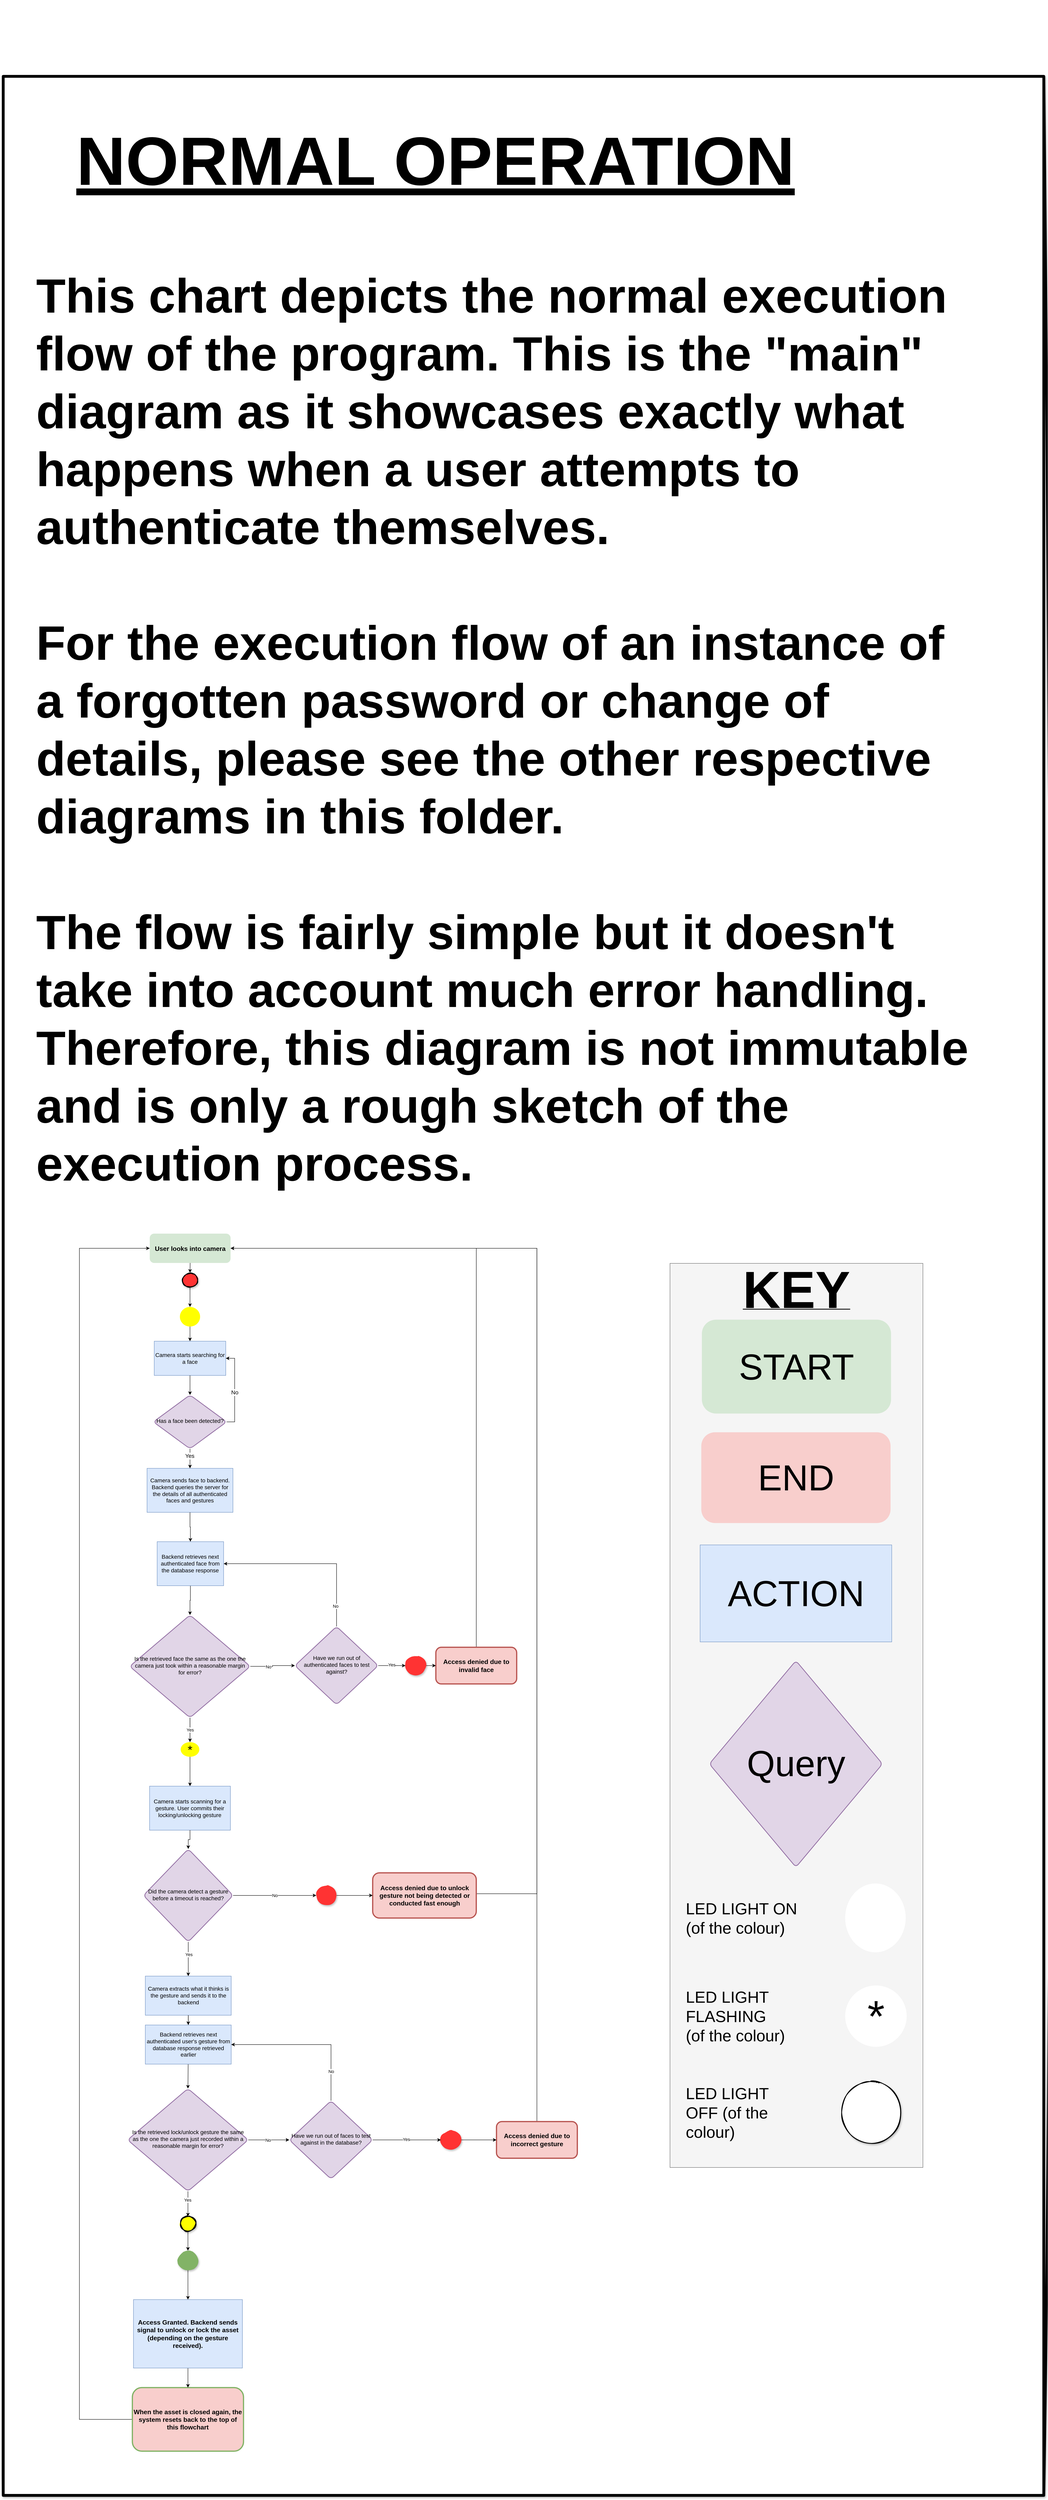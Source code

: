 <mxfile version="13.8.2" type="device" pages="3"><diagram id="rK3hC2zA1Yv9Rsj6nROB" name="Normal Operation"><mxGraphModel dx="1912" dy="3103" grid="1" gridSize="10" guides="1" tooltips="1" connect="1" arrows="1" fold="1" page="1" pageScale="1" pageWidth="827" pageHeight="1169" math="0" shadow="0"><root><mxCell id="T6mEPw7woleOK1yvhNxj-0"/><mxCell id="T6mEPw7woleOK1yvhNxj-1" parent="T6mEPw7woleOK1yvhNxj-0"/><mxCell id="Q18E2hOFwwl4mgof0Tug-0" value="" style="rounded=0;whiteSpace=wrap;html=1;shadow=1;glass=0;sketch=1;strokeWidth=7;" parent="T6mEPw7woleOK1yvhNxj-1" vertex="1"><mxGeometry x="1980" y="-650" width="2590" height="6020" as="geometry"/></mxCell><mxCell id="Q18E2hOFwwl4mgof0Tug-1" value="" style="group;rounded=0;glass=0;" parent="T6mEPw7woleOK1yvhNxj-1" vertex="1" connectable="0"><mxGeometry x="3699.516" y="-840" width="742.07" height="3040" as="geometry"/></mxCell><mxCell id="Q18E2hOFwwl4mgof0Tug-2" value="" style="group" parent="Q18E2hOFwwl4mgof0Tug-1" vertex="1" connectable="0"><mxGeometry x="-59.87" y="3144" width="629.51" height="2250" as="geometry"/></mxCell><mxCell id="Q18E2hOFwwl4mgof0Tug-3" value="" style="rounded=0;whiteSpace=wrap;html=1;fillColor=#f5f5f5;strokeColor=#666666;fontColor=#333333;" parent="Q18E2hOFwwl4mgof0Tug-2" vertex="1"><mxGeometry width="629.51" height="2250" as="geometry"/></mxCell><mxCell id="Q18E2hOFwwl4mgof0Tug-4" value="&lt;font style=&quot;font-size: 90px&quot;&gt;ACTION&lt;/font&gt;" style="rounded=0;whiteSpace=wrap;html=1;fontSize=12;glass=0;strokeWidth=1;shadow=0;fillColor=#dae8fc;strokeColor=#6c8ebf;" parent="Q18E2hOFwwl4mgof0Tug-2" vertex="1"><mxGeometry x="74.946" y="700.692" width="476.984" height="241.349" as="geometry"/></mxCell><mxCell id="Q18E2hOFwwl4mgof0Tug-5" value="&lt;h1&gt;&lt;u&gt;&lt;font style=&quot;font-size: 130px&quot;&gt;KEY&lt;/font&gt;&lt;/u&gt;&lt;/h1&gt;" style="text;html=1;strokeColor=none;fillColor=none;align=center;verticalAlign=middle;whiteSpace=wrap;rounded=0;" parent="Q18E2hOFwwl4mgof0Tug-2" vertex="1"><mxGeometry x="276.474" y="38.93" width="76.566" height="51.452" as="geometry"/></mxCell><mxCell id="Q18E2hOFwwl4mgof0Tug-6" value="&lt;font style=&quot;font-size: 90px&quot;&gt;START&lt;/font&gt;" style="rounded=1;whiteSpace=wrap;html=1;fontSize=12;glass=0;strokeWidth=3;shadow=0;fillColor=#d5e8d4;gradientDirection=north;sketch=0;strokeColor=none;" parent="Q18E2hOFwwl4mgof0Tug-2" vertex="1"><mxGeometry x="79.329" y="140.138" width="470.851" height="233.564" as="geometry"/></mxCell><mxCell id="Q18E2hOFwwl4mgof0Tug-7" value="&lt;font style=&quot;font-size: 90px&quot;&gt;END&lt;/font&gt;" style="rounded=1;whiteSpace=wrap;html=1;fontSize=12;glass=0;strokeWidth=3;shadow=0;fillColor=#f8cecc;gradientDirection=north;sketch=0;strokeColor=none;" parent="Q18E2hOFwwl4mgof0Tug-2" vertex="1"><mxGeometry x="77.912" y="420.415" width="471.053" height="225.779" as="geometry"/></mxCell><mxCell id="Q18E2hOFwwl4mgof0Tug-8" value="&lt;font style=&quot;font-size: 90px&quot;&gt;Query&lt;/font&gt;" style="rhombus;whiteSpace=wrap;html=1;shadow=0;fontFamily=Helvetica;fontSize=12;align=center;strokeWidth=2;spacing=6;spacingTop=-4;fillColor=#e1d5e7;strokeColor=#9673a6;rounded=1;" parent="Q18E2hOFwwl4mgof0Tug-2" vertex="1"><mxGeometry x="97.959" y="988.754" width="430.958" height="513.841" as="geometry"/></mxCell><mxCell id="Q18E2hOFwwl4mgof0Tug-9" value="" style="ellipse;whiteSpace=wrap;html=1;rounded=0;shadow=0;glass=0;sketch=0;strokeWidth=2;strokeColor=none;" parent="Q18E2hOFwwl4mgof0Tug-2" vertex="1"><mxGeometry x="436.01" y="1543.212" width="150.617" height="171.28" as="geometry"/></mxCell><mxCell id="Q18E2hOFwwl4mgof0Tug-10" value="" style="ellipse;whiteSpace=wrap;html=1;rounded=0;shadow=1;glass=0;sketch=1;strokeWidth=2;" parent="Q18E2hOFwwl4mgof0Tug-2" vertex="1"><mxGeometry x="424.414" y="2037.932" width="153.134" height="149.613" as="geometry"/></mxCell><mxCell id="Q18E2hOFwwl4mgof0Tug-11" value="&lt;font style=&quot;font-size: 110px&quot;&gt;*&lt;/font&gt;" style="ellipse;whiteSpace=wrap;html=1;rounded=0;shadow=0;glass=0;sketch=0;strokeWidth=2;gradientColor=none;strokeColor=none;" parent="Q18E2hOFwwl4mgof0Tug-2" vertex="1"><mxGeometry x="436.01" y="1797.01" width="153.134" height="152.665" as="geometry"/></mxCell><mxCell id="Q18E2hOFwwl4mgof0Tug-12" value="&lt;font style=&quot;font-size: 40px&quot;&gt;LED LIGHT FLASHING (of the colour)&lt;/font&gt;" style="text;html=1;strokeColor=none;fillColor=none;align=left;verticalAlign=middle;whiteSpace=wrap;rounded=0;shadow=1;glass=0;sketch=1;" parent="Q18E2hOFwwl4mgof0Tug-2" vertex="1"><mxGeometry x="37.73" y="1808.94" width="252.27" height="128.82" as="geometry"/></mxCell><mxCell id="Q18E2hOFwwl4mgof0Tug-13" value="&lt;font style=&quot;font-size: 40px&quot;&gt;LED LIGHT ON (of the colour)&lt;/font&gt;" style="text;html=1;strokeColor=none;fillColor=none;align=left;verticalAlign=middle;whiteSpace=wrap;rounded=0;shadow=1;glass=0;sketch=1;" parent="Q18E2hOFwwl4mgof0Tug-2" vertex="1"><mxGeometry x="37.734" y="1564.536" width="282.81" height="128.631" as="geometry"/></mxCell><mxCell id="Q18E2hOFwwl4mgof0Tug-14" value="&lt;font style=&quot;font-size: 40px&quot;&gt;LED LIGHT OFF (of the colour)&lt;/font&gt;" style="text;html=1;strokeColor=none;fillColor=none;align=left;verticalAlign=middle;whiteSpace=wrap;rounded=0;shadow=1;glass=0;sketch=1;" parent="Q18E2hOFwwl4mgof0Tug-2" vertex="1"><mxGeometry x="37.734" y="2038.438" width="288.741" height="148.601" as="geometry"/></mxCell><mxCell id="T6mEPw7woleOK1yvhNxj-2" value="&lt;font size=&quot;1&quot;&gt;&lt;b&gt;&lt;u style=&quot;font-size: 170px&quot;&gt;NORMAL OPERATION&lt;/u&gt;&lt;/b&gt;&lt;/font&gt;" style="text;html=1;strokeColor=none;fillColor=none;align=center;verticalAlign=middle;whiteSpace=wrap;rounded=0;shadow=0;glass=0;sketch=0;" parent="T6mEPw7woleOK1yvhNxj-1" vertex="1"><mxGeometry x="2050" y="-580" width="2011.5" height="280" as="geometry"/></mxCell><mxCell id="T6mEPw7woleOK1yvhNxj-3" value="" style="group" parent="T6mEPw7woleOK1yvhNxj-1" vertex="1" connectable="0"><mxGeometry x="2289.65" y="2230" width="1119.34" height="3030" as="geometry"/></mxCell><mxCell id="T6mEPw7woleOK1yvhNxj-4" value="&lt;b&gt;&lt;font style=&quot;font-size: 16px&quot;&gt;User looks into camera&lt;/font&gt;&lt;/b&gt;" style="rounded=1;whiteSpace=wrap;html=1;fontSize=12;glass=0;strokeWidth=3;shadow=0;fillColor=#d5e8d4;gradientDirection=north;sketch=0;strokeColor=none;" parent="T6mEPw7woleOK1yvhNxj-3" vertex="1"><mxGeometry x="55.024" width="201.23" height="73.012" as="geometry"/></mxCell><mxCell id="T6mEPw7woleOK1yvhNxj-5" value="&lt;font style=&quot;font-size: 14px&quot;&gt;Camera starts searching for a face&lt;/font&gt;" style="rounded=0;whiteSpace=wrap;html=1;fontSize=12;glass=0;strokeWidth=1;shadow=0;fillColor=#dae8fc;strokeColor=#6c8ebf;" parent="T6mEPw7woleOK1yvhNxj-3" vertex="1"><mxGeometry x="66.23" y="267.711" width="178.038" height="85.181" as="geometry"/></mxCell><mxCell id="T6mEPw7woleOK1yvhNxj-6" value="&lt;font style=&quot;font-size: 14px&quot;&gt;Camera sends face to backend. Backend queries the server for the details of all authenticated faces and gestures&lt;/font&gt;" style="rounded=0;whiteSpace=wrap;html=1;fontSize=12;glass=0;strokeWidth=1;shadow=0;fillColor=#dae8fc;strokeColor=#6c8ebf;" parent="T6mEPw7woleOK1yvhNxj-3" vertex="1"><mxGeometry x="48.345" y="584.096" width="213.807" height="109.518" as="geometry"/></mxCell><mxCell id="T6mEPw7woleOK1yvhNxj-7" value="&lt;font style=&quot;font-size: 14px&quot;&gt;Is the retrieved face the same as the one the camera just took within a reasonable margin for error?&lt;/font&gt;" style="rhombus;whiteSpace=wrap;html=1;shadow=0;fontFamily=Helvetica;fontSize=12;align=center;strokeWidth=2;spacing=6;spacingTop=-4;fillColor=#e1d5e7;strokeColor=#9673a6;rounded=1;" parent="T6mEPw7woleOK1yvhNxj-3" vertex="1"><mxGeometry x="5.119" y="949.157" width="300.272" height="255.542" as="geometry"/></mxCell><mxCell id="T6mEPw7woleOK1yvhNxj-8" style="edgeStyle=orthogonalEdgeStyle;rounded=0;orthogonalLoop=1;jettySize=auto;html=1;exitX=0.5;exitY=0;exitDx=0;exitDy=0;entryX=1;entryY=0.5;entryDx=0;entryDy=0;" parent="T6mEPw7woleOK1yvhNxj-3" source="T6mEPw7woleOK1yvhNxj-9" target="T6mEPw7woleOK1yvhNxj-4" edge="1"><mxGeometry relative="1" as="geometry"><Array as="points"><mxPoint x="867.803" y="36.506"/></Array></mxGeometry></mxCell><mxCell id="T6mEPw7woleOK1yvhNxj-9" value="&lt;span style=&quot;font-size: 16px&quot;&gt;&lt;b&gt;Access denied due to invalid face&lt;/b&gt;&lt;/span&gt;" style="rounded=1;whiteSpace=wrap;html=1;fontSize=12;glass=0;strokeWidth=3;shadow=0;fillColor=#f8cecc;strokeColor=#b85450;gradientDirection=north;sketch=0;" parent="T6mEPw7woleOK1yvhNxj-3" vertex="1"><mxGeometry x="767.188" y="1029.409" width="201.23" height="91.265" as="geometry"/></mxCell><mxCell id="T6mEPw7woleOK1yvhNxj-10" value="&lt;font style=&quot;font-size: 14px&quot;&gt;Camera starts scanning for a gesture. User commits their locking/unlocking gesture&lt;/font&gt;" style="rounded=0;whiteSpace=wrap;html=1;fontSize=12;glass=0;strokeWidth=1;shadow=0;fillColor=#dae8fc;strokeColor=#6c8ebf;" parent="T6mEPw7woleOK1yvhNxj-3" vertex="1"><mxGeometry x="54.634" y="1375.06" width="201.23" height="109.518" as="geometry"/></mxCell><mxCell id="T6mEPw7woleOK1yvhNxj-11" value="&lt;font style=&quot;font-size: 14px&quot;&gt;Did the camera detect a gesture before a timeout is reached?&lt;/font&gt;" style="rhombus;whiteSpace=wrap;html=1;shadow=0;fontFamily=Helvetica;fontSize=12;align=center;strokeWidth=2;spacing=6;spacingTop=-4;fillColor=#e1d5e7;strokeColor=#9673a6;rounded=1;" parent="T6mEPw7woleOK1yvhNxj-3" vertex="1"><mxGeometry x="39.303" y="1531.367" width="223.239" height="231.205" as="geometry"/></mxCell><mxCell id="T6mEPw7woleOK1yvhNxj-12" style="edgeStyle=orthogonalEdgeStyle;rounded=0;orthogonalLoop=1;jettySize=auto;html=1;exitX=0.5;exitY=1;exitDx=0;exitDy=0;entryX=0.5;entryY=0;entryDx=0;entryDy=0;" parent="T6mEPw7woleOK1yvhNxj-3" source="T6mEPw7woleOK1yvhNxj-10" target="T6mEPw7woleOK1yvhNxj-11" edge="1"><mxGeometry relative="1" as="geometry"/></mxCell><mxCell id="T6mEPw7woleOK1yvhNxj-13" value="No" style="edgeStyle=orthogonalEdgeStyle;rounded=0;orthogonalLoop=1;jettySize=auto;html=1;exitX=1;exitY=0.5;exitDx=0;exitDy=0;entryX=0;entryY=0.5;entryDx=0;entryDy=0;" parent="T6mEPw7woleOK1yvhNxj-3" source="T6mEPw7woleOK1yvhNxj-11" target="T6mEPw7woleOK1yvhNxj-31" edge="1"><mxGeometry relative="1" as="geometry"><mxPoint x="603.689" y="1646.969" as="targetPoint"/><mxPoint x="287.696" y="1665.222" as="sourcePoint"/></mxGeometry></mxCell><mxCell id="T6mEPw7woleOK1yvhNxj-14" style="edgeStyle=orthogonalEdgeStyle;rounded=0;orthogonalLoop=1;jettySize=auto;html=1;exitX=1;exitY=0.5;exitDx=0;exitDy=0;entryX=1;entryY=0.5;entryDx=0;entryDy=0;" parent="T6mEPw7woleOK1yvhNxj-3" source="T6mEPw7woleOK1yvhNxj-15" target="T6mEPw7woleOK1yvhNxj-4" edge="1"><mxGeometry relative="1" as="geometry"><mxPoint x="377.306" y="973.494" as="targetPoint"/><Array as="points"><mxPoint x="867.803" y="1642.771"/><mxPoint x="1018.725" y="1642.771"/><mxPoint x="1018.725" y="36.506"/></Array></mxGeometry></mxCell><mxCell id="T6mEPw7woleOK1yvhNxj-15" value="&lt;span style=&quot;font-size: 16px&quot;&gt;&lt;b&gt;Access denied due to unlock gesture not being detected or conducted fast enough&lt;/b&gt;&lt;/span&gt;" style="rounded=1;whiteSpace=wrap;html=1;fontSize=12;glass=0;strokeWidth=3;shadow=0;fillColor=#f8cecc;strokeColor=#b85450;gradientDirection=north;sketch=0;" parent="T6mEPw7woleOK1yvhNxj-3" vertex="1"><mxGeometry x="609.977" y="1590.689" width="257.826" height="112.56" as="geometry"/></mxCell><mxCell id="T6mEPw7woleOK1yvhNxj-16" value="" style="ellipse;whiteSpace=wrap;html=1;rounded=0;shadow=0;glass=0;sketch=0;strokeWidth=2;strokeColor=none;fillColor=#FFFF00;" parent="T6mEPw7woleOK1yvhNxj-3" vertex="1"><mxGeometry x="130.095" y="182.53" width="50.307" height="48.675" as="geometry"/></mxCell><mxCell id="T6mEPw7woleOK1yvhNxj-17" style="edgeStyle=orthogonalEdgeStyle;rounded=0;orthogonalLoop=1;jettySize=auto;html=1;exitX=0.5;exitY=1;exitDx=0;exitDy=0;entryX=0.5;entryY=0;entryDx=0;entryDy=0;" parent="T6mEPw7woleOK1yvhNxj-3" source="T6mEPw7woleOK1yvhNxj-16" target="T6mEPw7woleOK1yvhNxj-5" edge="1"><mxGeometry relative="1" as="geometry"/></mxCell><mxCell id="T6mEPw7woleOK1yvhNxj-18" style="edgeStyle=orthogonalEdgeStyle;rounded=0;orthogonalLoop=1;jettySize=auto;html=1;exitX=0.5;exitY=1;exitDx=0;exitDy=0;entryX=0.5;entryY=0;entryDx=0;entryDy=0;" parent="T6mEPw7woleOK1yvhNxj-3" source="T6mEPw7woleOK1yvhNxj-39" target="T6mEPw7woleOK1yvhNxj-16" edge="1"><mxGeometry relative="1" as="geometry"><mxPoint x="155.639" y="292.048" as="sourcePoint"/><mxPoint x="155.639" y="425.904" as="targetPoint"/></mxGeometry></mxCell><mxCell id="T6mEPw7woleOK1yvhNxj-19" value="&lt;font style=&quot;font-size: 30px ; line-height: 120%&quot;&gt;*&lt;/font&gt;" style="ellipse;whiteSpace=wrap;html=1;rounded=0;shadow=0;glass=0;sketch=0;strokeWidth=2;strokeColor=none;fillColor=#FFFF00;" parent="T6mEPw7woleOK1yvhNxj-3" vertex="1"><mxGeometry x="132.07" y="1265.542" width="46.371" height="36.506" as="geometry"/></mxCell><mxCell id="T6mEPw7woleOK1yvhNxj-20" value="" style="edgeStyle=orthogonalEdgeStyle;rounded=0;orthogonalLoop=1;jettySize=auto;html=1;" parent="T6mEPw7woleOK1yvhNxj-3" source="T6mEPw7woleOK1yvhNxj-7" target="T6mEPw7woleOK1yvhNxj-19" edge="1"><mxGeometry relative="1" as="geometry"/></mxCell><mxCell id="T6mEPw7woleOK1yvhNxj-21" value="" style="edgeStyle=orthogonalEdgeStyle;rounded=0;orthogonalLoop=1;jettySize=auto;html=1;exitX=0.5;exitY=1;exitDx=0;exitDy=0;entryX=0.5;entryY=0;entryDx=0;entryDy=0;" parent="T6mEPw7woleOK1yvhNxj-3" source="T6mEPw7woleOK1yvhNxj-19" target="T6mEPw7woleOK1yvhNxj-10" edge="1"><mxGeometry relative="1" as="geometry"><mxPoint x="150.922" y="1300.162" as="targetPoint"/></mxGeometry></mxCell><mxCell id="T6mEPw7woleOK1yvhNxj-22" value="Yes" style="edgeStyle=orthogonalEdgeStyle;rounded=0;orthogonalLoop=1;jettySize=auto;html=1;exitX=0.5;exitY=1;exitDx=0;exitDy=0;entryX=0.5;entryY=0;entryDx=0;entryDy=0;" parent="T6mEPw7woleOK1yvhNxj-3" source="T6mEPw7woleOK1yvhNxj-7" target="T6mEPw7woleOK1yvhNxj-19" edge="1"><mxGeometry relative="1" as="geometry"><mxPoint x="150.922" y="1409.68" as="targetPoint"/><mxPoint x="150.922" y="1251.487" as="sourcePoint"/></mxGeometry></mxCell><mxCell id="T6mEPw7woleOK1yvhNxj-23" style="edgeStyle=orthogonalEdgeStyle;rounded=0;orthogonalLoop=1;jettySize=auto;html=1;exitX=1;exitY=0.5;exitDx=0;exitDy=0;entryX=0;entryY=0.5;entryDx=0;entryDy=0;" parent="T6mEPw7woleOK1yvhNxj-3" source="T6mEPw7woleOK1yvhNxj-27" target="T6mEPw7woleOK1yvhNxj-9" edge="1"><mxGeometry relative="1" as="geometry"/></mxCell><mxCell id="T6mEPw7woleOK1yvhNxj-24" value="&lt;span style=&quot;font-size: 14px&quot;&gt;Have we run out of authenticated faces to test against?&lt;br&gt;&lt;/span&gt;" style="rhombus;whiteSpace=wrap;html=1;shadow=0;fontFamily=Helvetica;fontSize=12;align=center;strokeWidth=2;spacing=6;spacingTop=-4;fillColor=#e1d5e7;strokeColor=#9673a6;rounded=1;" parent="T6mEPw7woleOK1yvhNxj-3" vertex="1"><mxGeometry x="416.294" y="977.692" width="207.518" height="194.699" as="geometry"/></mxCell><mxCell id="T6mEPw7woleOK1yvhNxj-25" style="edgeStyle=orthogonalEdgeStyle;rounded=0;orthogonalLoop=1;jettySize=auto;html=1;exitX=1;exitY=0.5;exitDx=0;exitDy=0;entryX=0;entryY=0.5;entryDx=0;entryDy=0;" parent="T6mEPw7woleOK1yvhNxj-3" source="T6mEPw7woleOK1yvhNxj-7" target="T6mEPw7woleOK1yvhNxj-24" edge="1"><mxGeometry relative="1" as="geometry"><mxPoint x="377.306" y="1123.716" as="targetPoint"/></mxGeometry></mxCell><mxCell id="T6mEPw7woleOK1yvhNxj-26" value="No" style="edgeLabel;html=1;align=center;verticalAlign=middle;resizable=0;points=[];" parent="T6mEPw7woleOK1yvhNxj-25" vertex="1" connectable="0"><mxGeometry x="-0.207" y="-1" relative="1" as="geometry"><mxPoint as="offset"/></mxGeometry></mxCell><mxCell id="T6mEPw7woleOK1yvhNxj-27" value="" style="ellipse;whiteSpace=wrap;html=1;rounded=0;shadow=1;glass=0;sketch=1;strokeWidth=5;fillStyle=solid;fillColor=#FF3333;strokeColor=none;" parent="T6mEPw7woleOK1yvhNxj-3" vertex="1"><mxGeometry x="691.727" y="1050.704" width="50.307" height="48.675" as="geometry"/></mxCell><mxCell id="T6mEPw7woleOK1yvhNxj-28" style="edgeStyle=orthogonalEdgeStyle;rounded=0;orthogonalLoop=1;jettySize=auto;html=1;exitX=1;exitY=0.5;exitDx=0;exitDy=0;entryX=0;entryY=0.5;entryDx=0;entryDy=0;" parent="T6mEPw7woleOK1yvhNxj-3" source="T6mEPw7woleOK1yvhNxj-24" target="T6mEPw7woleOK1yvhNxj-27" edge="1"><mxGeometry relative="1" as="geometry"><mxPoint x="584.824" y="1075.042" as="sourcePoint"/><mxPoint x="779.765" y="1075.042" as="targetPoint"/></mxGeometry></mxCell><mxCell id="T6mEPw7woleOK1yvhNxj-29" value="Yes" style="edgeLabel;html=1;align=center;verticalAlign=middle;resizable=0;points=[];" parent="T6mEPw7woleOK1yvhNxj-28" vertex="1" connectable="0"><mxGeometry x="-0.019" y="2" relative="1" as="geometry"><mxPoint as="offset"/></mxGeometry></mxCell><mxCell id="T6mEPw7woleOK1yvhNxj-30" style="edgeStyle=orthogonalEdgeStyle;rounded=0;orthogonalLoop=1;jettySize=auto;html=1;exitX=1;exitY=0.5;exitDx=0;exitDy=0;entryX=0;entryY=0.5;entryDx=0;entryDy=0;" parent="T6mEPw7woleOK1yvhNxj-3" source="T6mEPw7woleOK1yvhNxj-31" target="T6mEPw7woleOK1yvhNxj-15" edge="1"><mxGeometry relative="1" as="geometry"/></mxCell><mxCell id="T6mEPw7woleOK1yvhNxj-31" value="" style="ellipse;whiteSpace=wrap;html=1;rounded=0;shadow=1;glass=0;sketch=1;strokeWidth=5;fillStyle=solid;fillColor=#FF3333;strokeColor=none;" parent="T6mEPw7woleOK1yvhNxj-3" vertex="1"><mxGeometry x="469.745" y="1622.632" width="50.307" height="48.675" as="geometry"/></mxCell><mxCell id="T6mEPw7woleOK1yvhNxj-32" value="&lt;font style=&quot;font-size: 14px&quot;&gt;Is the retrieved lock/unlock gesture the same as the one the camera just recorded within a reasonable margin for error?&lt;/font&gt;" style="rhombus;whiteSpace=wrap;html=1;shadow=0;fontFamily=Helvetica;fontSize=12;align=center;strokeWidth=2;spacing=6;spacingTop=-4;fillColor=#e1d5e7;strokeColor=#9673a6;rounded=1;" parent="T6mEPw7woleOK1yvhNxj-3" vertex="1"><mxGeometry y="2127.632" width="300.272" height="255.542" as="geometry"/></mxCell><mxCell id="T6mEPw7woleOK1yvhNxj-33" style="edgeStyle=orthogonalEdgeStyle;rounded=0;orthogonalLoop=1;jettySize=auto;html=1;exitX=0.5;exitY=1;exitDx=0;exitDy=0;entryX=0.5;entryY=0;entryDx=0;entryDy=0;" parent="T6mEPw7woleOK1yvhNxj-3" source="T6mEPw7woleOK1yvhNxj-34" target="T6mEPw7woleOK1yvhNxj-32" edge="1"><mxGeometry relative="1" as="geometry"/></mxCell><mxCell id="T6mEPw7woleOK1yvhNxj-34" value="&lt;font style=&quot;font-size: 14px&quot;&gt;Camera extracts what it thinks is the gesture and sends it to the backend&lt;/font&gt;" style="rounded=0;whiteSpace=wrap;html=1;fontSize=12;glass=0;strokeWidth=1;shadow=0;fillColor=#dae8fc;strokeColor=#6c8ebf;" parent="T6mEPw7woleOK1yvhNxj-3" vertex="1"><mxGeometry x="44.032" y="1847.752" width="213.807" height="97.349" as="geometry"/></mxCell><mxCell id="T6mEPw7woleOK1yvhNxj-35" style="edgeStyle=orthogonalEdgeStyle;rounded=0;orthogonalLoop=1;jettySize=auto;html=1;exitX=0.5;exitY=1;exitDx=0;exitDy=0;entryX=0.5;entryY=0;entryDx=0;entryDy=0;" parent="T6mEPw7woleOK1yvhNxj-3" source="T6mEPw7woleOK1yvhNxj-11" target="T6mEPw7woleOK1yvhNxj-34" edge="1"><mxGeometry relative="1" as="geometry"><mxPoint x="149.35" y="1834.367" as="targetPoint"/></mxGeometry></mxCell><mxCell id="T6mEPw7woleOK1yvhNxj-36" value="Yes" style="edgeLabel;html=1;align=center;verticalAlign=middle;resizable=0;points=[];" parent="T6mEPw7woleOK1yvhNxj-35" vertex="1" connectable="0"><mxGeometry x="-0.291" y="1" relative="1" as="geometry"><mxPoint y="1" as="offset"/></mxGeometry></mxCell><mxCell id="T6mEPw7woleOK1yvhNxj-37" value="&lt;font style=&quot;font-size: 14px&quot;&gt;Backend retrieves next authenticated user's gesture from database response retrieved earlier&lt;/font&gt;" style="rounded=0;whiteSpace=wrap;html=1;fontSize=12;glass=0;strokeWidth=1;shadow=0;fillColor=#dae8fc;strokeColor=#6c8ebf;" parent="T6mEPw7woleOK1yvhNxj-3" vertex="1"><mxGeometry x="44.032" y="1969.439" width="213.807" height="97.349" as="geometry"/></mxCell><mxCell id="T6mEPw7woleOK1yvhNxj-38" value="" style="edgeStyle=orthogonalEdgeStyle;rounded=0;orthogonalLoop=1;jettySize=auto;html=1;" parent="T6mEPw7woleOK1yvhNxj-3" source="T6mEPw7woleOK1yvhNxj-34" target="T6mEPw7woleOK1yvhNxj-37" edge="1"><mxGeometry relative="1" as="geometry"/></mxCell><mxCell id="T6mEPw7woleOK1yvhNxj-39" value="" style="ellipse;whiteSpace=wrap;html=1;rounded=0;shadow=1;glass=0;sketch=1;strokeWidth=2;fillStyle=solid;fillColor=#FF3333;" parent="T6mEPw7woleOK1yvhNxj-3" vertex="1"><mxGeometry x="136.383" y="97.349" width="37.731" height="36.506" as="geometry"/></mxCell><mxCell id="T6mEPw7woleOK1yvhNxj-40" style="edgeStyle=orthogonalEdgeStyle;rounded=0;orthogonalLoop=1;jettySize=auto;html=1;exitX=0.5;exitY=1;exitDx=0;exitDy=0;entryX=0.5;entryY=0;entryDx=0;entryDy=0;" parent="T6mEPw7woleOK1yvhNxj-3" source="T6mEPw7woleOK1yvhNxj-4" target="T6mEPw7woleOK1yvhNxj-39" edge="1"><mxGeometry relative="1" as="geometry"><mxPoint x="155.639" y="73.012" as="sourcePoint"/><mxPoint x="155.639" y="352.892" as="targetPoint"/></mxGeometry></mxCell><mxCell id="T6mEPw7woleOK1yvhNxj-41" style="edgeStyle=orthogonalEdgeStyle;rounded=0;orthogonalLoop=1;jettySize=auto;html=1;exitX=1;exitY=0.5;exitDx=0;exitDy=0;entryX=1;entryY=0.5;entryDx=0;entryDy=0;" parent="T6mEPw7woleOK1yvhNxj-3" source="T6mEPw7woleOK1yvhNxj-45" target="T6mEPw7woleOK1yvhNxj-5" edge="1"><mxGeometry relative="1" as="geometry"/></mxCell><mxCell id="T6mEPw7woleOK1yvhNxj-42" value="&lt;font style=&quot;font-size: 14px&quot;&gt;No&lt;/font&gt;" style="edgeLabel;html=1;align=center;verticalAlign=middle;resizable=0;points=[];" parent="T6mEPw7woleOK1yvhNxj-41" vertex="1" connectable="0"><mxGeometry x="-0.068" relative="1" as="geometry"><mxPoint as="offset"/></mxGeometry></mxCell><mxCell id="T6mEPw7woleOK1yvhNxj-43" style="edgeStyle=orthogonalEdgeStyle;rounded=0;orthogonalLoop=1;jettySize=auto;html=1;exitX=0.5;exitY=1;exitDx=0;exitDy=0;entryX=0.5;entryY=0;entryDx=0;entryDy=0;" parent="T6mEPw7woleOK1yvhNxj-3" source="T6mEPw7woleOK1yvhNxj-45" target="T6mEPw7woleOK1yvhNxj-6" edge="1"><mxGeometry relative="1" as="geometry"/></mxCell><mxCell id="T6mEPw7woleOK1yvhNxj-44" value="&lt;font style=&quot;font-size: 14px&quot;&gt;Yes&lt;/font&gt;" style="edgeLabel;html=1;align=center;verticalAlign=middle;resizable=0;points=[];" parent="T6mEPw7woleOK1yvhNxj-43" vertex="1" connectable="0"><mxGeometry x="-0.3" y="-1" relative="1" as="geometry"><mxPoint as="offset"/></mxGeometry></mxCell><mxCell id="T6mEPw7woleOK1yvhNxj-45" value="&lt;font style=&quot;font-size: 14px&quot;&gt;Has a face been detected?&lt;/font&gt;" style="rhombus;whiteSpace=wrap;html=1;shadow=0;fontFamily=Helvetica;fontSize=12;align=center;strokeWidth=2;spacing=6;spacingTop=-4;fillColor=#e1d5e7;strokeColor=#9673a6;rounded=1;" parent="T6mEPw7woleOK1yvhNxj-3" vertex="1"><mxGeometry x="64.066" y="401.566" width="182.377" height="133.855" as="geometry"/></mxCell><mxCell id="T6mEPw7woleOK1yvhNxj-46" style="edgeStyle=orthogonalEdgeStyle;rounded=0;orthogonalLoop=1;jettySize=auto;html=1;exitX=0.5;exitY=1;exitDx=0;exitDy=0;entryX=0.5;entryY=0;entryDx=0;entryDy=0;" parent="T6mEPw7woleOK1yvhNxj-3" source="T6mEPw7woleOK1yvhNxj-5" target="T6mEPw7woleOK1yvhNxj-45" edge="1"><mxGeometry relative="1" as="geometry"/></mxCell><mxCell id="T6mEPw7woleOK1yvhNxj-47" style="edgeStyle=orthogonalEdgeStyle;rounded=0;orthogonalLoop=1;jettySize=auto;html=1;exitX=0.5;exitY=1;exitDx=0;exitDy=0;entryX=0.5;entryY=0;entryDx=0;entryDy=0;" parent="T6mEPw7woleOK1yvhNxj-3" source="T6mEPw7woleOK1yvhNxj-48" target="T6mEPw7woleOK1yvhNxj-7" edge="1"><mxGeometry relative="1" as="geometry"/></mxCell><mxCell id="T6mEPw7woleOK1yvhNxj-48" value="&lt;font style=&quot;font-size: 14px&quot;&gt;Backend retrieves next authenticated face from the database response&lt;/font&gt;" style="rounded=0;whiteSpace=wrap;html=1;fontSize=12;glass=0;strokeWidth=1;shadow=0;fillColor=#dae8fc;strokeColor=#6c8ebf;" parent="T6mEPw7woleOK1yvhNxj-3" vertex="1"><mxGeometry x="73.512" y="766.627" width="165.449" height="109.518" as="geometry"/></mxCell><mxCell id="T6mEPw7woleOK1yvhNxj-49" style="edgeStyle=orthogonalEdgeStyle;rounded=0;orthogonalLoop=1;jettySize=auto;html=1;exitX=0.5;exitY=1;exitDx=0;exitDy=0;entryX=0.5;entryY=0;entryDx=0;entryDy=0;" parent="T6mEPw7woleOK1yvhNxj-3" source="T6mEPw7woleOK1yvhNxj-6" target="T6mEPw7woleOK1yvhNxj-48" edge="1"><mxGeometry relative="1" as="geometry"/></mxCell><mxCell id="T6mEPw7woleOK1yvhNxj-50" style="edgeStyle=orthogonalEdgeStyle;rounded=0;orthogonalLoop=1;jettySize=auto;html=1;exitX=0.5;exitY=0;exitDx=0;exitDy=0;entryX=1;entryY=0.5;entryDx=0;entryDy=0;" parent="T6mEPw7woleOK1yvhNxj-3" source="T6mEPw7woleOK1yvhNxj-51" target="T6mEPw7woleOK1yvhNxj-4" edge="1"><mxGeometry relative="1" as="geometry"><mxPoint x="1119.34" y="730.12" as="targetPoint"/><Array as="points"><mxPoint x="1018.725" y="2209.831"/><mxPoint x="1018.725" y="36.506"/></Array></mxGeometry></mxCell><mxCell id="T6mEPw7woleOK1yvhNxj-51" value="&lt;span style=&quot;font-size: 16px&quot;&gt;&lt;b&gt;Access denied due to incorrect gesture&lt;/b&gt;&lt;/span&gt;" style="rounded=1;whiteSpace=wrap;html=1;fontSize=12;glass=0;strokeWidth=3;shadow=0;fillColor=#f8cecc;strokeColor=#b85450;gradientDirection=north;sketch=0;" parent="T6mEPw7woleOK1yvhNxj-3" vertex="1"><mxGeometry x="918.11" y="2209.77" width="201.23" height="91.265" as="geometry"/></mxCell><mxCell id="T6mEPw7woleOK1yvhNxj-52" style="edgeStyle=orthogonalEdgeStyle;rounded=0;orthogonalLoop=1;jettySize=auto;html=1;exitX=1;exitY=0.5;exitDx=0;exitDy=0;entryX=0;entryY=0.5;entryDx=0;entryDy=0;" parent="T6mEPw7woleOK1yvhNxj-3" source="T6mEPw7woleOK1yvhNxj-56" target="T6mEPw7woleOK1yvhNxj-51" edge="1"><mxGeometry relative="1" as="geometry"/></mxCell><mxCell id="T6mEPw7woleOK1yvhNxj-53" style="edgeStyle=orthogonalEdgeStyle;rounded=0;orthogonalLoop=1;jettySize=auto;html=1;exitX=0.5;exitY=0;exitDx=0;exitDy=0;entryX=1;entryY=0.5;entryDx=0;entryDy=0;" parent="T6mEPw7woleOK1yvhNxj-3" source="T6mEPw7woleOK1yvhNxj-55" target="T6mEPw7woleOK1yvhNxj-37" edge="1"><mxGeometry relative="1" as="geometry"/></mxCell><mxCell id="T6mEPw7woleOK1yvhNxj-54" value="No" style="edgeLabel;html=1;align=center;verticalAlign=middle;resizable=0;points=[];" parent="T6mEPw7woleOK1yvhNxj-53" vertex="1" connectable="0"><mxGeometry x="-0.621" relative="1" as="geometry"><mxPoint as="offset"/></mxGeometry></mxCell><mxCell id="T6mEPw7woleOK1yvhNxj-55" value="&lt;span style=&quot;font-size: 14px&quot;&gt;Have we run out of faces to test against in the database?&lt;br&gt;&lt;/span&gt;" style="rhombus;whiteSpace=wrap;html=1;shadow=0;fontFamily=Helvetica;fontSize=12;align=center;strokeWidth=2;spacing=6;spacingTop=-4;fillColor=#e1d5e7;strokeColor=#9673a6;rounded=1;" parent="T6mEPw7woleOK1yvhNxj-3" vertex="1"><mxGeometry x="402.459" y="2158.054" width="207.518" height="194.699" as="geometry"/></mxCell><mxCell id="T6mEPw7woleOK1yvhNxj-56" value="" style="ellipse;whiteSpace=wrap;html=1;rounded=0;shadow=1;glass=0;sketch=1;strokeWidth=5;fillStyle=solid;fillColor=#FF3333;strokeColor=none;" parent="T6mEPw7woleOK1yvhNxj-3" vertex="1"><mxGeometry x="779.765" y="2231.066" width="50.307" height="48.675" as="geometry"/></mxCell><mxCell id="T6mEPw7woleOK1yvhNxj-57" style="edgeStyle=orthogonalEdgeStyle;rounded=0;orthogonalLoop=1;jettySize=auto;html=1;exitX=1;exitY=0.5;exitDx=0;exitDy=0;entryX=0;entryY=0.5;entryDx=0;entryDy=0;" parent="T6mEPw7woleOK1yvhNxj-3" source="T6mEPw7woleOK1yvhNxj-55" target="T6mEPw7woleOK1yvhNxj-56" edge="1"><mxGeometry relative="1" as="geometry"><mxPoint x="648.098" y="2206.728" as="sourcePoint"/><mxPoint x="843.039" y="2206.728" as="targetPoint"/></mxGeometry></mxCell><mxCell id="T6mEPw7woleOK1yvhNxj-58" value="Yes" style="edgeLabel;html=1;align=center;verticalAlign=middle;resizable=0;points=[];" parent="T6mEPw7woleOK1yvhNxj-57" vertex="1" connectable="0"><mxGeometry x="-0.019" y="2" relative="1" as="geometry"><mxPoint as="offset"/></mxGeometry></mxCell><mxCell id="T6mEPw7woleOK1yvhNxj-59" style="edgeStyle=orthogonalEdgeStyle;rounded=0;orthogonalLoop=1;jettySize=auto;html=1;exitX=0;exitY=0.5;exitDx=0;exitDy=0;entryX=0;entryY=0.5;entryDx=0;entryDy=0;" parent="T6mEPw7woleOK1yvhNxj-3" source="T6mEPw7woleOK1yvhNxj-60" target="T6mEPw7woleOK1yvhNxj-4" edge="1"><mxGeometry relative="1" as="geometry"><mxPoint x="-125.769" y="36.506" as="targetPoint"/><Array as="points"><mxPoint x="-120" y="2951"/><mxPoint x="-120" y="37"/></Array></mxGeometry></mxCell><mxCell id="T6mEPw7woleOK1yvhNxj-60" value="&lt;font&gt;&lt;span style=&quot;font-size: 16px&quot;&gt;&lt;b&gt;When the asset is closed again, the system resets back to the top of this flowchart&lt;/b&gt;&lt;/span&gt;&lt;/font&gt;" style="rounded=1;whiteSpace=wrap;html=1;fontSize=12;glass=0;strokeWidth=3;shadow=0;fillColor=#f8cecc;gradientDirection=north;sketch=0;strokeColor=#82B366;" parent="T6mEPw7woleOK1yvhNxj-3" vertex="1"><mxGeometry x="11.797" y="2871.807" width="276.678" height="158.193" as="geometry"/></mxCell><mxCell id="T6mEPw7woleOK1yvhNxj-61" value="" style="ellipse;whiteSpace=wrap;html=1;rounded=0;shadow=1;glass=0;sketch=1;strokeWidth=5;fillStyle=solid;strokeColor=none;fillColor=#82B366;" parent="T6mEPw7woleOK1yvhNxj-3" vertex="1"><mxGeometry x="124.976" y="2531.084" width="50.307" height="48.675" as="geometry"/></mxCell><mxCell id="T6mEPw7woleOK1yvhNxj-62" style="edgeStyle=orthogonalEdgeStyle;rounded=0;orthogonalLoop=1;jettySize=auto;html=1;exitX=0.5;exitY=0;exitDx=0;exitDy=0;entryX=1;entryY=0.5;entryDx=0;entryDy=0;" parent="T6mEPw7woleOK1yvhNxj-3" source="T6mEPw7woleOK1yvhNxj-24" target="T6mEPw7woleOK1yvhNxj-48" edge="1"><mxGeometry relative="1" as="geometry"><mxPoint x="481.694" y="681.446" as="targetPoint"/><mxPoint x="481.065" y="772.711" as="sourcePoint"/></mxGeometry></mxCell><mxCell id="T6mEPw7woleOK1yvhNxj-63" value="No" style="edgeLabel;html=1;align=center;verticalAlign=middle;resizable=0;points=[];" parent="T6mEPw7woleOK1yvhNxj-62" vertex="1" connectable="0"><mxGeometry x="-0.767" y="3" relative="1" as="geometry"><mxPoint as="offset"/></mxGeometry></mxCell><mxCell id="T6mEPw7woleOK1yvhNxj-64" style="edgeStyle=orthogonalEdgeStyle;rounded=0;orthogonalLoop=1;jettySize=auto;html=1;exitX=0.5;exitY=1;exitDx=0;exitDy=0;entryX=0.5;entryY=0;entryDx=0;entryDy=0;" parent="T6mEPw7woleOK1yvhNxj-3" source="T6mEPw7woleOK1yvhNxj-65" target="T6mEPw7woleOK1yvhNxj-61" edge="1"><mxGeometry relative="1" as="geometry"/></mxCell><mxCell id="T6mEPw7woleOK1yvhNxj-65" value="" style="ellipse;whiteSpace=wrap;html=1;rounded=0;shadow=1;glass=0;sketch=1;strokeWidth=2;fillColor=#FFFF00;fillStyle=solid;" parent="T6mEPw7woleOK1yvhNxj-3" vertex="1"><mxGeometry x="131.265" y="2445.904" width="37.731" height="36.506" as="geometry"/></mxCell><mxCell id="T6mEPw7woleOK1yvhNxj-66" style="edgeStyle=orthogonalEdgeStyle;rounded=0;orthogonalLoop=1;jettySize=auto;html=1;exitX=0.5;exitY=1;exitDx=0;exitDy=0;entryX=0.5;entryY=0;entryDx=0;entryDy=0;" parent="T6mEPw7woleOK1yvhNxj-3" source="T6mEPw7woleOK1yvhNxj-67" target="T6mEPw7woleOK1yvhNxj-60" edge="1"><mxGeometry relative="1" as="geometry"/></mxCell><mxCell id="T6mEPw7woleOK1yvhNxj-67" value="&lt;b style=&quot;font-size: 16px&quot;&gt;Access Granted. Backend sends signal to unlock or lock the asset (depending on the gesture received).&lt;/b&gt;" style="rounded=0;whiteSpace=wrap;html=1;fontSize=12;glass=0;strokeWidth=1;shadow=0;fillColor=#dae8fc;strokeColor=#6c8ebf;" parent="T6mEPw7woleOK1yvhNxj-3" vertex="1"><mxGeometry x="14.539" y="2652.771" width="271.195" height="170.361" as="geometry"/></mxCell><mxCell id="T6mEPw7woleOK1yvhNxj-68" style="edgeStyle=orthogonalEdgeStyle;rounded=0;orthogonalLoop=1;jettySize=auto;html=1;exitX=1;exitY=0.5;exitDx=0;exitDy=0;entryX=0;entryY=0.5;entryDx=0;entryDy=0;" parent="T6mEPw7woleOK1yvhNxj-3" source="T6mEPw7woleOK1yvhNxj-32" target="T6mEPw7woleOK1yvhNxj-55" edge="1"><mxGeometry relative="1" as="geometry"/></mxCell><mxCell id="T6mEPw7woleOK1yvhNxj-69" value="No" style="edgeLabel;html=1;align=center;verticalAlign=middle;resizable=0;points=[];" parent="T6mEPw7woleOK1yvhNxj-68" vertex="1" connectable="0"><mxGeometry x="-0.05" relative="1" as="geometry"><mxPoint as="offset"/></mxGeometry></mxCell><mxCell id="T6mEPw7woleOK1yvhNxj-70" style="edgeStyle=orthogonalEdgeStyle;rounded=0;orthogonalLoop=1;jettySize=auto;html=1;exitX=0.5;exitY=1;exitDx=0;exitDy=0;entryX=0.5;entryY=0;entryDx=0;entryDy=0;" parent="T6mEPw7woleOK1yvhNxj-3" source="T6mEPw7woleOK1yvhNxj-32" target="T6mEPw7woleOK1yvhNxj-65" edge="1"><mxGeometry relative="1" as="geometry"/></mxCell><mxCell id="T6mEPw7woleOK1yvhNxj-71" value="Yes" style="edgeLabel;html=1;align=center;verticalAlign=middle;resizable=0;points=[];" parent="T6mEPw7woleOK1yvhNxj-70" vertex="1" connectable="0"><mxGeometry x="0.011" y="11" relative="1" as="geometry"><mxPoint x="-11.59" y="-10" as="offset"/></mxGeometry></mxCell><mxCell id="T6mEPw7woleOK1yvhNxj-72" style="edgeStyle=orthogonalEdgeStyle;rounded=0;orthogonalLoop=1;jettySize=auto;html=1;exitX=0.5;exitY=1;exitDx=0;exitDy=0;entryX=0.5;entryY=0;entryDx=0;entryDy=0;" parent="T6mEPw7woleOK1yvhNxj-3" source="T6mEPw7woleOK1yvhNxj-61" target="T6mEPw7woleOK1yvhNxj-67" edge="1"><mxGeometry relative="1" as="geometry"/></mxCell><mxCell id="_oOGc_lhc-9x3cG0lLl0-0" value="&lt;b&gt;&lt;font style=&quot;font-size: 120px&quot;&gt;This chart depicts the normal execution flow of the program. This is the &quot;main&quot; diagram as it showcases exactly what happens when a user attempts to authenticate themselves.&lt;br&gt;&lt;br&gt;For the execution flow of an instance of a forgotten password or change of details, please see the other respective diagrams in this folder.&lt;br&gt;&lt;br&gt;The flow is fairly simple but it doesn't take into account much error handling. Therefore, this diagram is not immutable and is only a rough sketch of the execution process.&lt;br&gt;&lt;/font&gt;&lt;/b&gt;" style="text;html=1;strokeColor=none;fillColor=none;align=left;verticalAlign=middle;whiteSpace=wrap;rounded=0;shadow=0;glass=0;sketch=0;" vertex="1" parent="T6mEPw7woleOK1yvhNxj-1"><mxGeometry x="2060" y="-220" width="2330" height="2390" as="geometry"/></mxCell></root></mxGraphModel></diagram><diagram id="C5RBs43oDa-KdzZeNtuy" name="CRUD Of User Details"><mxGraphModel dx="16427" dy="10801" grid="1" gridSize="10" guides="1" tooltips="1" connect="1" arrows="1" fold="1" page="1" pageScale="1" pageWidth="827" pageHeight="1169" math="0" shadow="0"><root><mxCell id="WIyWlLk6GJQsqaUBKTNV-0"/><mxCell id="WIyWlLk6GJQsqaUBKTNV-1" parent="WIyWlLk6GJQsqaUBKTNV-0"/><mxCell id="3OBCo7iLOAFod5u3vQz1-132" value="" style="group" parent="WIyWlLk6GJQsqaUBKTNV-1" vertex="1" connectable="0"><mxGeometry x="-330" y="-880" width="7330" height="3140" as="geometry"/></mxCell><mxCell id="3OBCo7iLOAFod5u3vQz1-131" value="" style="rounded=0;whiteSpace=wrap;html=1;shadow=1;glass=0;sketch=1;strokeWidth=7;" parent="3OBCo7iLOAFod5u3vQz1-132" vertex="1"><mxGeometry x="160" y="-1370" width="7170" height="4510" as="geometry"/></mxCell><mxCell id="3OBCo7iLOAFod5u3vQz1-8" value="" style="group;rounded=0;glass=0;" parent="3OBCo7iLOAFod5u3vQz1-132" vertex="1" connectable="0"><mxGeometry x="6439.516" y="50" width="742.07" height="3040" as="geometry"/></mxCell><mxCell id="3OBCo7iLOAFod5u3vQz1-426" value="" style="group" parent="3OBCo7iLOAFod5u3vQz1-8" vertex="1" connectable="0"><mxGeometry x="-133.045" width="875.115" height="2890" as="geometry"/></mxCell><mxCell id="3OBCo7iLOAFod5u3vQz1-1" value="" style="rounded=0;whiteSpace=wrap;html=1;fillColor=#f5f5f5;strokeColor=#666666;fontColor=#333333;" parent="3OBCo7iLOAFod5u3vQz1-426" vertex="1"><mxGeometry width="875.115" height="2890" as="geometry"/></mxCell><mxCell id="3OBCo7iLOAFod5u3vQz1-0" value="&lt;font style=&quot;font-size: 90px&quot;&gt;ACTION&lt;/font&gt;" style="rounded=0;whiteSpace=wrap;html=1;fontSize=12;glass=0;strokeWidth=1;shadow=0;fillColor=#dae8fc;strokeColor=#6c8ebf;" parent="3OBCo7iLOAFod5u3vQz1-426" vertex="1"><mxGeometry x="104.187" y="900" width="663.081" height="310" as="geometry"/></mxCell><mxCell id="3OBCo7iLOAFod5u3vQz1-3" value="&lt;h1&gt;&lt;u&gt;&lt;font style=&quot;font-size: 130px&quot;&gt;KEY&lt;/font&gt;&lt;/u&gt;&lt;/h1&gt;" style="text;html=1;strokeColor=none;fillColor=none;align=center;verticalAlign=middle;whiteSpace=wrap;rounded=0;" parent="3OBCo7iLOAFod5u3vQz1-426" vertex="1"><mxGeometry x="384.34" y="50.003" width="106.438" height="66.087" as="geometry"/></mxCell><mxCell id="3OBCo7iLOAFod5u3vQz1-5" value="&lt;font style=&quot;font-size: 90px&quot;&gt;START&lt;/font&gt;" style="rounded=1;whiteSpace=wrap;html=1;fontSize=12;glass=0;strokeWidth=3;shadow=0;fillColor=#d5e8d4;gradientDirection=north;sketch=0;strokeColor=none;" parent="3OBCo7iLOAFod5u3vQz1-426" vertex="1"><mxGeometry x="110.28" y="180" width="654.555" height="300" as="geometry"/></mxCell><mxCell id="3OBCo7iLOAFod5u3vQz1-6" value="&lt;font style=&quot;font-size: 90px&quot;&gt;END&lt;/font&gt;" style="rounded=1;whiteSpace=wrap;html=1;fontSize=12;glass=0;strokeWidth=3;shadow=0;fillColor=#f8cecc;gradientDirection=north;sketch=0;strokeColor=none;" parent="3OBCo7iLOAFod5u3vQz1-426" vertex="1"><mxGeometry x="108.309" y="540" width="654.835" height="290" as="geometry"/></mxCell><mxCell id="3OBCo7iLOAFod5u3vQz1-7" value="&lt;font style=&quot;font-size: 90px&quot;&gt;Query&lt;/font&gt;" style="rhombus;whiteSpace=wrap;html=1;shadow=0;fontFamily=Helvetica;fontSize=12;align=center;strokeWidth=2;spacing=6;spacingTop=-4;fillColor=#e1d5e7;strokeColor=#9673a6;rounded=1;" parent="3OBCo7iLOAFod5u3vQz1-426" vertex="1"><mxGeometry x="136.178" y="1270" width="599.098" height="660" as="geometry"/></mxCell><mxCell id="3OBCo7iLOAFod5u3vQz1-32" value="" style="ellipse;whiteSpace=wrap;html=1;rounded=0;shadow=0;glass=0;sketch=0;strokeWidth=2;strokeColor=none;" parent="3OBCo7iLOAFod5u3vQz1-426" vertex="1"><mxGeometry x="606.123" y="1960" width="209.379" height="260" as="geometry"/></mxCell><mxCell id="3OBCo7iLOAFod5u3vQz1-33" value="" style="ellipse;whiteSpace=wrap;html=1;rounded=0;shadow=1;glass=0;sketch=1;strokeWidth=2;" parent="3OBCo7iLOAFod5u3vQz1-426" vertex="1"><mxGeometry x="600.349" y="2587.825" width="212.877" height="264.348" as="geometry"/></mxCell><mxCell id="3OBCo7iLOAFod5u3vQz1-45" value="&lt;font style=&quot;font-size: 110px&quot;&gt;*&lt;/font&gt;" style="ellipse;whiteSpace=wrap;html=1;rounded=0;shadow=0;glass=0;sketch=0;strokeWidth=2;gradientColor=none;strokeColor=none;" parent="3OBCo7iLOAFod5u3vQz1-426" vertex="1"><mxGeometry x="606.121" y="2273.912" width="212.877" height="264.348" as="geometry"/></mxCell><mxCell id="3OBCo7iLOAFod5u3vQz1-46" value="&lt;font style=&quot;font-size: 60px&quot;&gt;LED LIGHT FLASHING (of the colour)&lt;/font&gt;" style="text;html=1;strokeColor=none;fillColor=none;align=left;verticalAlign=middle;whiteSpace=wrap;rounded=0;shadow=1;glass=0;sketch=1;" parent="3OBCo7iLOAFod5u3vQz1-426" vertex="1"><mxGeometry x="52.456" y="2323.48" width="525.831" height="165.46" as="geometry"/></mxCell><mxCell id="3OBCo7iLOAFod5u3vQz1-48" value="&lt;font style=&quot;font-size: 60px&quot;&gt;LED LIGHT ON (of the colour)&lt;/font&gt;" style="text;html=1;strokeColor=none;fillColor=none;align=left;verticalAlign=middle;whiteSpace=wrap;rounded=0;shadow=1;glass=0;sketch=1;" parent="3OBCo7iLOAFod5u3vQz1-426" vertex="1"><mxGeometry x="52.456" y="2009.56" width="393.149" height="165.22" as="geometry"/></mxCell><mxCell id="3OBCo7iLOAFod5u3vQz1-49" value="&lt;font style=&quot;font-size: 60px&quot;&gt;LED LIGHT OFF (of the colour)&lt;/font&gt;" style="text;html=1;strokeColor=none;fillColor=none;align=left;verticalAlign=middle;whiteSpace=wrap;rounded=0;shadow=1;glass=0;sketch=1;" parent="3OBCo7iLOAFod5u3vQz1-426" vertex="1"><mxGeometry x="52.456" y="2618.26" width="401.394" height="190.87" as="geometry"/></mxCell><mxCell id="xupay5HRT9XNdn-r4Wt6-0" value="&lt;b&gt;&lt;font style=&quot;font-size: 120px&quot;&gt;This chart depicts the execution flow of the project should the user wish to change their stored faces, gestures or general details (email, password, etc).&lt;br&gt;&lt;br&gt;Most of the tools that allow for CRUD of user data are located within the app so I have compartmentalised the Forgotten Password execution flow in another diagram to demonstrate how to recover a forgotten password.&lt;br&gt;&lt;/font&gt;&lt;/b&gt;" style="text;html=1;strokeColor=none;fillColor=none;align=left;verticalAlign=middle;whiteSpace=wrap;rounded=0;shadow=0;glass=0;sketch=0;" vertex="1" parent="3OBCo7iLOAFod5u3vQz1-132"><mxGeometry x="320" y="-840" width="3710" height="790" as="geometry"/></mxCell><mxCell id="3OBCo7iLOAFod5u3vQz1-154" value="&lt;font size=&quot;1&quot;&gt;&lt;b&gt;&lt;u style=&quot;font-size: 170px&quot;&gt;CRUD OF USER DETAILS&lt;/u&gt;&lt;/b&gt;&lt;/font&gt;" style="text;html=1;strokeColor=none;fillColor=none;align=center;verticalAlign=middle;whiteSpace=wrap;rounded=0;shadow=0;glass=0;sketch=0;" parent="3OBCo7iLOAFod5u3vQz1-132" vertex="1"><mxGeometry x="190.003" y="-1160" width="2341.642" height="23.26" as="geometry"/></mxCell><mxCell id="3OBCo7iLOAFod5u3vQz1-427" value="" style="group" parent="WIyWlLk6GJQsqaUBKTNV-1" vertex="1" connectable="0"><mxGeometry x="60" y="-900" width="5210" height="3140" as="geometry"/></mxCell><mxCell id="3OBCo7iLOAFod5u3vQz1-133" value="" style="group" parent="3OBCo7iLOAFod5u3vQz1-427" vertex="1" connectable="0"><mxGeometry x="1582.477" width="1898.96" height="3140.0" as="geometry"/></mxCell><mxCell id="3OBCo7iLOAFod5u3vQz1-224" style="edgeStyle=orthogonalEdgeStyle;rounded=0;orthogonalLoop=1;jettySize=auto;html=1;exitX=0.5;exitY=1;exitDx=0;exitDy=0;entryX=0.5;entryY=0;entryDx=0;entryDy=0;" parent="3OBCo7iLOAFod5u3vQz1-133" source="3OBCo7iLOAFod5u3vQz1-222" target="3OBCo7iLOAFod5u3vQz1-223" edge="1"><mxGeometry relative="1" as="geometry"/></mxCell><mxCell id="3OBCo7iLOAFod5u3vQz1-222" value="&lt;b&gt;&lt;font style=&quot;font-size: 16px&quot;&gt;User logs into mobile app&lt;/font&gt;&lt;/b&gt;" style="rounded=1;whiteSpace=wrap;html=1;fontSize=12;glass=0;strokeWidth=3;shadow=0;fillColor=#d5e8d4;gradientDirection=north;sketch=0;strokeColor=none;" parent="3OBCo7iLOAFod5u3vQz1-133" vertex="1"><mxGeometry x="882.535" y="116.296" width="194.766" height="69.778" as="geometry"/></mxCell><mxCell id="3OBCo7iLOAFod5u3vQz1-226" style="edgeStyle=orthogonalEdgeStyle;rounded=0;orthogonalLoop=1;jettySize=auto;html=1;exitX=1;exitY=0.5;exitDx=0;exitDy=0;entryX=0;entryY=0.5;entryDx=0;entryDy=0;" parent="3OBCo7iLOAFod5u3vQz1-133" source="3OBCo7iLOAFod5u3vQz1-223" target="3OBCo7iLOAFod5u3vQz1-225" edge="1"><mxGeometry relative="1" as="geometry"/></mxCell><mxCell id="3OBCo7iLOAFod5u3vQz1-227" value="Yes" style="edgeLabel;html=1;align=center;verticalAlign=middle;resizable=0;points=[];" parent="3OBCo7iLOAFod5u3vQz1-226" vertex="1" connectable="0"><mxGeometry x="0.004" y="-2" relative="1" as="geometry"><mxPoint as="offset"/></mxGeometry></mxCell><mxCell id="3OBCo7iLOAFod5u3vQz1-229" value="No" style="edgeStyle=orthogonalEdgeStyle;rounded=0;orthogonalLoop=1;jettySize=auto;html=1;exitX=0.5;exitY=1;exitDx=0;exitDy=0;entryX=0.5;entryY=0;entryDx=0;entryDy=0;" parent="3OBCo7iLOAFod5u3vQz1-133" source="3OBCo7iLOAFod5u3vQz1-223" target="3OBCo7iLOAFod5u3vQz1-228" edge="1"><mxGeometry relative="1" as="geometry"/></mxCell><mxCell id="3OBCo7iLOAFod5u3vQz1-223" value="&lt;font style=&quot;font-size: 14px&quot;&gt;Is this a new user?&lt;/font&gt;" style="rhombus;whiteSpace=wrap;html=1;shadow=0;fontFamily=Helvetica;fontSize=12;align=center;strokeWidth=2;spacing=6;spacingTop=-4;fillColor=#e1d5e7;strokeColor=#9673a6;rounded=1;" parent="3OBCo7iLOAFod5u3vQz1-133" vertex="1"><mxGeometry x="897.751" y="244.222" width="164.334" height="139.556" as="geometry"/></mxCell><mxCell id="3OBCo7iLOAFod5u3vQz1-241" style="edgeStyle=orthogonalEdgeStyle;rounded=0;orthogonalLoop=1;jettySize=auto;html=1;exitX=0.5;exitY=1;exitDx=0;exitDy=0;entryX=1;entryY=0.5;entryDx=0;entryDy=0;" parent="3OBCo7iLOAFod5u3vQz1-133" source="3OBCo7iLOAFod5u3vQz1-225" target="3OBCo7iLOAFod5u3vQz1-234" edge="1"><mxGeometry relative="1" as="geometry"/></mxCell><mxCell id="3OBCo7iLOAFod5u3vQz1-225" value="&lt;font style=&quot;font-size: 14px&quot;&gt;Create account using email address and password&lt;/font&gt;" style="rounded=0;whiteSpace=wrap;html=1;fontSize=12;glass=0;strokeWidth=1;shadow=0;fillColor=#dae8fc;strokeColor=#6c8ebf;" parent="3OBCo7iLOAFod5u3vQz1-133" vertex="1"><mxGeometry x="1155.208" y="279.111" width="194.766" height="69.778" as="geometry"/></mxCell><mxCell id="3OBCo7iLOAFod5u3vQz1-237" style="edgeStyle=orthogonalEdgeStyle;rounded=0;orthogonalLoop=1;jettySize=auto;html=1;exitX=0.5;exitY=1;exitDx=0;exitDy=0;entryX=0.5;entryY=0;entryDx=0;entryDy=0;" parent="3OBCo7iLOAFod5u3vQz1-133" source="3OBCo7iLOAFod5u3vQz1-228" target="3OBCo7iLOAFod5u3vQz1-234" edge="1"><mxGeometry relative="1" as="geometry"/></mxCell><mxCell id="3OBCo7iLOAFod5u3vQz1-228" value="&lt;font style=&quot;font-size: 14px&quot;&gt;User requests a change of face or gesture&lt;/font&gt;" style="rounded=0;whiteSpace=wrap;html=1;fontSize=12;glass=0;strokeWidth=1;shadow=0;fillColor=#dae8fc;strokeColor=#6c8ebf;" parent="3OBCo7iLOAFod5u3vQz1-133" vertex="1"><mxGeometry x="882.535" y="441.926" width="194.766" height="69.778" as="geometry"/></mxCell><mxCell id="3OBCo7iLOAFod5u3vQz1-239" style="edgeStyle=orthogonalEdgeStyle;rounded=0;orthogonalLoop=1;jettySize=auto;html=1;exitX=0.5;exitY=1;exitDx=0;exitDy=0;entryX=0.5;entryY=0;entryDx=0;entryDy=0;" parent="3OBCo7iLOAFod5u3vQz1-133" source="3OBCo7iLOAFod5u3vQz1-234" target="3OBCo7iLOAFod5u3vQz1-238" edge="1"><mxGeometry relative="1" as="geometry"/></mxCell><mxCell id="3OBCo7iLOAFod5u3vQz1-234" value="&lt;span style=&quot;font-size: 14px&quot;&gt;Backend sends a confirmation code to user's email address to verify they are the ones doing this AND that they actually want to do this.&lt;/span&gt;" style="rounded=0;whiteSpace=wrap;html=1;fontSize=12;glass=0;strokeWidth=1;shadow=0;fillColor=#dae8fc;strokeColor=#6c8ebf;" parent="3OBCo7iLOAFod5u3vQz1-133" vertex="1"><mxGeometry x="858.189" y="546.593" width="243.458" height="139.556" as="geometry"/></mxCell><mxCell id="3OBCo7iLOAFod5u3vQz1-266" style="edgeStyle=orthogonalEdgeStyle;rounded=0;orthogonalLoop=1;jettySize=auto;html=1;exitX=0.5;exitY=1;exitDx=0;exitDy=0;entryX=0.5;entryY=0;entryDx=0;entryDy=0;" parent="3OBCo7iLOAFod5u3vQz1-133" source="3OBCo7iLOAFod5u3vQz1-238" target="3OBCo7iLOAFod5u3vQz1-265" edge="1"><mxGeometry relative="1" as="geometry"/></mxCell><mxCell id="3OBCo7iLOAFod5u3vQz1-238" value="&lt;span style=&quot;font-size: 14px&quot;&gt;User enters the received&amp;nbsp;code into the app. Backend retrieves user's details from the server and asks what they want to change.&lt;/span&gt;" style="rounded=0;whiteSpace=wrap;html=1;fontSize=12;glass=0;strokeWidth=1;shadow=0;fillColor=#dae8fc;strokeColor=#6c8ebf;" parent="3OBCo7iLOAFod5u3vQz1-133" vertex="1"><mxGeometry x="870.362" y="709.407" width="219.112" height="127.926" as="geometry"/></mxCell><mxCell id="3OBCo7iLOAFod5u3vQz1-260" style="edgeStyle=orthogonalEdgeStyle;rounded=0;orthogonalLoop=1;jettySize=auto;html=1;exitX=0.5;exitY=1;exitDx=0;exitDy=0;entryX=0.5;entryY=0;entryDx=0;entryDy=0;" parent="3OBCo7iLOAFod5u3vQz1-133" source="3OBCo7iLOAFod5u3vQz1-246" target="3OBCo7iLOAFod5u3vQz1-247" edge="1"><mxGeometry relative="1" as="geometry"/></mxCell><mxCell id="3OBCo7iLOAFod5u3vQz1-246" value="&lt;span style=&quot;font-size: 14px&quot;&gt;App presents the user with a QR code to be displayed to the camera.&lt;/span&gt;" style="rounded=0;whiteSpace=wrap;html=1;fontSize=12;glass=0;strokeWidth=1;shadow=0;fillColor=#dae8fc;strokeColor=#6c8ebf;" parent="3OBCo7iLOAFod5u3vQz1-133" vertex="1"><mxGeometry x="-482.351" y="1011.778" width="219.112" height="104.667" as="geometry"/></mxCell><mxCell id="3OBCo7iLOAFod5u3vQz1-247" value="&lt;font style=&quot;font-size: 14px&quot;&gt;Did the camera detect the correct QR code before a timeout is reached?&lt;/font&gt;" style="rhombus;whiteSpace=wrap;html=1;shadow=0;fontFamily=Helvetica;fontSize=12;align=center;strokeWidth=2;spacing=6;spacingTop=-4;fillColor=#e1d5e7;strokeColor=#9673a6;rounded=1;" parent="3OBCo7iLOAFod5u3vQz1-133" vertex="1"><mxGeometry x="-479.308" y="1302.519" width="216.069" height="220.963" as="geometry"/></mxCell><mxCell id="3OBCo7iLOAFod5u3vQz1-338" style="edgeStyle=orthogonalEdgeStyle;rounded=0;orthogonalLoop=1;jettySize=auto;html=1;exitX=0;exitY=1;exitDx=0;exitDy=0;entryX=1;entryY=0.5;entryDx=0;entryDy=0;" parent="3OBCo7iLOAFod5u3vQz1-133" source="3OBCo7iLOAFod5u3vQz1-265" target="3OBCo7iLOAFod5u3vQz1-246" edge="1"><mxGeometry relative="1" as="geometry"><Array as="points"><mxPoint x="938.53" y="1058.296"/><mxPoint x="749.85" y="1058.296"/><mxPoint x="749.85" y="1064.111"/></Array></mxGeometry></mxCell><mxCell id="3OBCo7iLOAFod5u3vQz1-380" value="Face" style="edgeLabel;html=1;align=center;verticalAlign=middle;resizable=0;points=[];" parent="3OBCo7iLOAFod5u3vQz1-338" vertex="1" connectable="0"><mxGeometry x="-0.309" relative="1" as="geometry"><mxPoint x="1" as="offset"/></mxGeometry></mxCell><mxCell id="3OBCo7iLOAFod5u3vQz1-265" value="&lt;span style=&quot;font-size: 14px&quot;&gt;What are we changing?&lt;/span&gt;" style="rhombus;whiteSpace=wrap;html=1;shadow=0;fontFamily=Helvetica;fontSize=12;align=center;strokeWidth=2;spacing=6;spacingTop=-4;fillColor=#e1d5e7;strokeColor=#9673a6;rounded=1;" parent="3OBCo7iLOAFod5u3vQz1-133" vertex="1"><mxGeometry x="897.751" y="965.259" width="164.334" height="139.556" as="geometry"/></mxCell><mxCell id="3OBCo7iLOAFod5u3vQz1-254" value="&lt;span style=&quot;font-size: 16px&quot;&gt;&lt;b&gt;Access Denied. QR code is revoked and app informs user the camera didn't detect a valid code in time&lt;/b&gt;&lt;/span&gt;" style="rounded=1;whiteSpace=wrap;html=1;fontSize=12;glass=0;strokeWidth=3;shadow=0;fillColor=#f8cecc;strokeColor=#b85450;gradientDirection=north;sketch=0;" parent="3OBCo7iLOAFod5u3vQz1-133" vertex="1"><mxGeometry x="-815.584" y="1347.583" width="206.939" height="130.833" as="geometry"/></mxCell><mxCell id="3OBCo7iLOAFod5u3vQz1-259" style="edgeStyle=orthogonalEdgeStyle;rounded=0;orthogonalLoop=1;jettySize=auto;html=1;exitX=0.5;exitY=0;exitDx=0;exitDy=0;entryX=0;entryY=0.5;entryDx=0;entryDy=0;" parent="3OBCo7iLOAFod5u3vQz1-133" source="3OBCo7iLOAFod5u3vQz1-254" target="3OBCo7iLOAFod5u3vQz1-228" edge="1"><mxGeometry relative="1" as="geometry"><mxPoint x="121.729" y="1347.583" as="sourcePoint"/></mxGeometry></mxCell><mxCell id="3OBCo7iLOAFod5u3vQz1-256" style="edgeStyle=orthogonalEdgeStyle;rounded=0;orthogonalLoop=1;jettySize=auto;html=1;exitX=0;exitY=0.5;exitDx=0;exitDy=0;entryX=1;entryY=0.5;entryDx=0;entryDy=0;" parent="3OBCo7iLOAFod5u3vQz1-133" source="3OBCo7iLOAFod5u3vQz1-247" target="3OBCo7iLOAFod5u3vQz1-254" edge="1"><mxGeometry relative="1" as="geometry"><mxPoint x="-639.077" y="1413" as="targetPoint"/></mxGeometry></mxCell><mxCell id="3OBCo7iLOAFod5u3vQz1-257" value="No" style="edgeLabel;html=1;align=center;verticalAlign=middle;resizable=0;points=[];" parent="3OBCo7iLOAFod5u3vQz1-256" vertex="1" connectable="0"><mxGeometry x="-0.174" y="-2" relative="1" as="geometry"><mxPoint y="2" as="offset"/></mxGeometry></mxCell><mxCell id="3OBCo7iLOAFod5u3vQz1-286" value="&lt;span style=&quot;font-size: 14px&quot;&gt;The new face is displayed to the camera. Obviously the face will need to be attached to a real person so if the user isn't the person whose face needs to be added, the person whose face is to be added will need to be present for this part&lt;/span&gt;" style="rounded=0;whiteSpace=wrap;html=1;fontSize=12;glass=0;strokeWidth=1;shadow=0;fillColor=#dae8fc;strokeColor=#6c8ebf;" parent="3OBCo7iLOAFod5u3vQz1-133" vertex="1"><mxGeometry x="-1083.388" y="1668.852" width="279.977" height="209.333" as="geometry"/></mxCell><mxCell id="3OBCo7iLOAFod5u3vQz1-325" value="&lt;span style=&quot;font-size: 14px&quot;&gt;App presents the user with a QR code to be displayed to the camera.&lt;/span&gt;" style="rounded=0;whiteSpace=wrap;html=1;fontSize=12;glass=0;strokeWidth=1;shadow=0;fillColor=#dae8fc;strokeColor=#6c8ebf;" parent="3OBCo7iLOAFod5u3vQz1-133" vertex="1"><mxGeometry x="1972.009" y="1023.407" width="219.112" height="104.667" as="geometry"/></mxCell><mxCell id="3OBCo7iLOAFod5u3vQz1-275" style="edgeStyle=orthogonalEdgeStyle;rounded=0;orthogonalLoop=1;jettySize=auto;html=1;exitX=1;exitY=1;exitDx=0;exitDy=0;entryX=0;entryY=0.5;entryDx=0;entryDy=0;" parent="3OBCo7iLOAFod5u3vQz1-133" source="3OBCo7iLOAFod5u3vQz1-265" target="3OBCo7iLOAFod5u3vQz1-325" edge="1"><mxGeometry relative="1" as="geometry"><mxPoint x="1284.241" y="1069.926" as="targetPoint"/></mxGeometry></mxCell><mxCell id="3OBCo7iLOAFod5u3vQz1-276" value="Gesture" style="edgeLabel;html=1;align=center;verticalAlign=middle;resizable=0;points=[];" parent="3OBCo7iLOAFod5u3vQz1-275" vertex="1" connectable="0"><mxGeometry x="-0.044" relative="1" as="geometry"><mxPoint as="offset"/></mxGeometry></mxCell><mxCell id="3OBCo7iLOAFod5u3vQz1-381" value="&lt;font style=&quot;font-size: 14px&quot;&gt;How are we changing the account data?&lt;/font&gt;" style="rhombus;whiteSpace=wrap;html=1;shadow=0;fontFamily=Helvetica;fontSize=12;align=center;strokeWidth=2;spacing=6;spacingTop=-4;fillColor=#e1d5e7;strokeColor=#9673a6;rounded=1;" parent="3OBCo7iLOAFod5u3vQz1-133" vertex="1"><mxGeometry x="873.405" y="1314.148" width="216.069" height="220.963" as="geometry"/></mxCell><mxCell id="3OBCo7iLOAFod5u3vQz1-277" style="edgeStyle=orthogonalEdgeStyle;rounded=0;orthogonalLoop=1;jettySize=auto;html=1;exitX=0.5;exitY=1;exitDx=0;exitDy=0;entryX=0.5;entryY=0;entryDx=0;entryDy=0;" parent="3OBCo7iLOAFod5u3vQz1-133" source="3OBCo7iLOAFod5u3vQz1-265" target="3OBCo7iLOAFod5u3vQz1-381" edge="1"><mxGeometry relative="1" as="geometry"><mxPoint x="979.918" y="1290.889" as="targetPoint"/></mxGeometry></mxCell><mxCell id="3OBCo7iLOAFod5u3vQz1-278" value="General Account Details" style="edgeLabel;html=1;align=center;verticalAlign=middle;resizable=0;points=[];" parent="3OBCo7iLOAFod5u3vQz1-277" vertex="1" connectable="0"><mxGeometry x="-0.102" y="1" relative="1" as="geometry"><mxPoint as="offset"/></mxGeometry></mxCell><mxCell id="3OBCo7iLOAFod5u3vQz1-388" style="edgeStyle=orthogonalEdgeStyle;rounded=0;orthogonalLoop=1;jettySize=auto;html=1;exitX=0.5;exitY=0;exitDx=0;exitDy=0;entryX=0.5;entryY=0;entryDx=0;entryDy=0;" parent="3OBCo7iLOAFod5u3vQz1-133" source="3OBCo7iLOAFod5u3vQz1-385" target="3OBCo7iLOAFod5u3vQz1-265" edge="1"><mxGeometry relative="1" as="geometry"><Array as="points"><mxPoint x="194.766" y="883.852"/><mxPoint x="979.918" y="883.852"/></Array></mxGeometry></mxCell><mxCell id="3OBCo7iLOAFod5u3vQz1-385" value="&lt;font&gt;&lt;span style=&quot;font-size: 16px&quot;&gt;&lt;b&gt;Access Granted. Backend sends confirmation to app and email. The user is returned to the option screen.&lt;/b&gt;&lt;/span&gt;&lt;/font&gt;" style="rounded=1;whiteSpace=wrap;html=1;fontSize=12;glass=0;strokeWidth=3;shadow=0;fillColor=#f8cecc;gradientDirection=north;sketch=0;strokeColor=#82B366;" parent="3OBCo7iLOAFod5u3vQz1-133" vertex="1"><mxGeometry x="60.864" y="1349.037" width="267.792" height="151.185" as="geometry"/></mxCell><mxCell id="3OBCo7iLOAFod5u3vQz1-387" style="edgeStyle=orthogonalEdgeStyle;rounded=0;orthogonalLoop=1;jettySize=auto;html=1;exitX=0;exitY=0.5;exitDx=0;exitDy=0;entryX=1;entryY=0.5;entryDx=0;entryDy=0;" parent="3OBCo7iLOAFod5u3vQz1-133" source="3OBCo7iLOAFod5u3vQz1-386" target="3OBCo7iLOAFod5u3vQz1-385" edge="1"><mxGeometry relative="1" as="geometry"/></mxCell><mxCell id="3OBCo7iLOAFod5u3vQz1-386" value="&lt;span style=&quot;font-size: 14px&quot;&gt;User enters new email or password (asking for the user's current password again if changing the password). App sends new details to the backend which, in turn, sends a query to the database to add/overwrite the new details into the database.&lt;/span&gt;" style="rounded=0;whiteSpace=wrap;html=1;fontSize=12;glass=0;strokeWidth=1;shadow=0;fillColor=#dae8fc;strokeColor=#6c8ebf;" parent="3OBCo7iLOAFod5u3vQz1-133" vertex="1"><mxGeometry x="413.879" y="1325.778" width="279.977" height="197.704" as="geometry"/></mxCell><mxCell id="3OBCo7iLOAFod5u3vQz1-382" style="edgeStyle=orthogonalEdgeStyle;rounded=0;orthogonalLoop=1;jettySize=auto;html=1;exitX=0;exitY=0.5;exitDx=0;exitDy=0;entryX=1;entryY=0.5;entryDx=0;entryDy=0;" parent="3OBCo7iLOAFod5u3vQz1-133" source="3OBCo7iLOAFod5u3vQz1-381" target="3OBCo7iLOAFod5u3vQz1-386" edge="1"><mxGeometry relative="1" as="geometry"><mxPoint x="669.509" y="1424.63" as="targetPoint"/></mxGeometry></mxCell><mxCell id="3OBCo7iLOAFod5u3vQz1-383" value="Email / Password" style="edgeLabel;html=1;align=center;verticalAlign=middle;resizable=0;points=[];" parent="3OBCo7iLOAFod5u3vQz1-382" vertex="1" connectable="0"><mxGeometry x="0.022" y="-1" relative="1" as="geometry"><mxPoint x="17.5" y="1" as="offset"/></mxGeometry></mxCell><mxCell id="3OBCo7iLOAFod5u3vQz1-403" style="edgeStyle=orthogonalEdgeStyle;rounded=0;orthogonalLoop=1;jettySize=auto;html=1;exitX=0.5;exitY=1;exitDx=0;exitDy=0;entryX=0.5;entryY=0;entryDx=0;entryDy=0;" parent="3OBCo7iLOAFod5u3vQz1-133" source="3OBCo7iLOAFod5u3vQz1-391" target="3OBCo7iLOAFod5u3vQz1-397" edge="1"><mxGeometry relative="1" as="geometry"/></mxCell><mxCell id="3OBCo7iLOAFod5u3vQz1-391" value="&lt;span style=&quot;font-size: 14px&quot;&gt;App asks for the user's password as confirmation they definitely&amp;nbsp;want to do this. User enters correct password.&lt;/span&gt;" style="rounded=0;whiteSpace=wrap;html=1;fontSize=12;glass=0;strokeWidth=1;shadow=0;fillColor=#dae8fc;strokeColor=#6c8ebf;" parent="3OBCo7iLOAFod5u3vQz1-133" vertex="1"><mxGeometry x="839.93" y="1721.185" width="279.977" height="127.926" as="geometry"/></mxCell><mxCell id="3OBCo7iLOAFod5u3vQz1-389" style="edgeStyle=orthogonalEdgeStyle;rounded=0;orthogonalLoop=1;jettySize=auto;html=1;exitX=0.5;exitY=1;exitDx=0;exitDy=0;entryX=0.5;entryY=0;entryDx=0;entryDy=0;" parent="3OBCo7iLOAFod5u3vQz1-133" source="3OBCo7iLOAFod5u3vQz1-381" target="3OBCo7iLOAFod5u3vQz1-391" edge="1"><mxGeometry relative="1" as="geometry"><mxPoint x="981.136" y="1697.926" as="targetPoint"/></mxGeometry></mxCell><mxCell id="3OBCo7iLOAFod5u3vQz1-390" value="Account Deletion" style="edgeLabel;html=1;align=center;verticalAlign=middle;resizable=0;points=[];" parent="3OBCo7iLOAFod5u3vQz1-389" vertex="1" connectable="0"><mxGeometry x="-0.146" relative="1" as="geometry"><mxPoint x="-0.03" y="-38.57" as="offset"/></mxGeometry></mxCell><mxCell id="3OBCo7iLOAFod5u3vQz1-395" value="&lt;span style=&quot;font-size: 14px&quot;&gt;Backend sends account deletion request query to the database.&amp;nbsp;&lt;/span&gt;" style="rounded=0;whiteSpace=wrap;html=1;fontSize=12;glass=0;strokeWidth=1;shadow=0;fillColor=#dae8fc;strokeColor=#6c8ebf;" parent="3OBCo7iLOAFod5u3vQz1-133" vertex="1"><mxGeometry x="1217.29" y="1930.519" width="279.977" height="127.926" as="geometry"/></mxCell><mxCell id="3OBCo7iLOAFod5u3vQz1-398" style="edgeStyle=orthogonalEdgeStyle;rounded=0;orthogonalLoop=1;jettySize=auto;html=1;exitX=1;exitY=0.5;exitDx=0;exitDy=0;entryX=0;entryY=0.5;entryDx=0;entryDy=0;" parent="3OBCo7iLOAFod5u3vQz1-133" source="3OBCo7iLOAFod5u3vQz1-397" target="3OBCo7iLOAFod5u3vQz1-395" edge="1"><mxGeometry relative="1" as="geometry"/></mxCell><mxCell id="3OBCo7iLOAFod5u3vQz1-399" value="Account" style="edgeLabel;html=1;align=center;verticalAlign=middle;resizable=0;points=[];" parent="3OBCo7iLOAFod5u3vQz1-398" vertex="1" connectable="0"><mxGeometry x="0.003" y="-1" relative="1" as="geometry"><mxPoint as="offset"/></mxGeometry></mxCell><mxCell id="3OBCo7iLOAFod5u3vQz1-397" value="&lt;font style=&quot;font-size: 14px&quot;&gt;Are we deleting the whole account or just a specific face / gesture?&lt;/font&gt;" style="rhombus;whiteSpace=wrap;html=1;shadow=0;fontFamily=Helvetica;fontSize=12;align=center;strokeWidth=2;spacing=6;spacingTop=-4;fillColor=#e1d5e7;strokeColor=#9673a6;rounded=1;" parent="3OBCo7iLOAFod5u3vQz1-133" vertex="1"><mxGeometry x="871.884" y="1884.0" width="216.069" height="220.963" as="geometry"/></mxCell><mxCell id="3OBCo7iLOAFod5u3vQz1-404" style="edgeStyle=orthogonalEdgeStyle;rounded=0;orthogonalLoop=1;jettySize=auto;html=1;exitX=0;exitY=0.5;exitDx=0;exitDy=0;entryX=1;entryY=0.5;entryDx=0;entryDy=0;" parent="3OBCo7iLOAFod5u3vQz1-133" source="3OBCo7iLOAFod5u3vQz1-397" target="3OBCo7iLOAFod5u3vQz1-410" edge="1"><mxGeometry relative="1" as="geometry"><mxPoint x="979.918" y="2244.519" as="targetPoint"/></mxGeometry></mxCell><mxCell id="3OBCo7iLOAFod5u3vQz1-405" value="Face / Gesture" style="edgeLabel;html=1;align=center;verticalAlign=middle;resizable=0;points=[];" parent="3OBCo7iLOAFod5u3vQz1-404" vertex="1" connectable="0"><mxGeometry x="0.047" y="1" relative="1" as="geometry"><mxPoint x="9.63" y="-1" as="offset"/></mxGeometry></mxCell><mxCell id="3OBCo7iLOAFod5u3vQz1-412" style="edgeStyle=orthogonalEdgeStyle;rounded=0;orthogonalLoop=1;jettySize=auto;html=1;exitX=0;exitY=0.5;exitDx=0;exitDy=0;entryX=1;entryY=0.5;entryDx=0;entryDy=0;" parent="3OBCo7iLOAFod5u3vQz1-133" source="3OBCo7iLOAFod5u3vQz1-410" target="3OBCo7iLOAFod5u3vQz1-411" edge="1"><mxGeometry relative="1" as="geometry"/></mxCell><mxCell id="3OBCo7iLOAFod5u3vQz1-410" value="&lt;span style=&quot;font-size: 14px&quot;&gt;Backend sends biometric deletion request query to the database.&amp;nbsp;&lt;/span&gt;" style="rounded=0;whiteSpace=wrap;html=1;fontSize=12;glass=0;strokeWidth=1;shadow=0;fillColor=#dae8fc;strokeColor=#6c8ebf;" parent="3OBCo7iLOAFod5u3vQz1-133" vertex="1"><mxGeometry x="413.879" y="1930.519" width="279.977" height="127.926" as="geometry"/></mxCell><mxCell id="3OBCo7iLOAFod5u3vQz1-411" value="&lt;font&gt;&lt;span style=&quot;font-size: 16px&quot;&gt;&lt;b&gt;Access Granted. Backend sends confirmation to app and email. The user is returned to the options screen.&lt;/b&gt;&lt;/span&gt;&lt;/font&gt;" style="rounded=1;whiteSpace=wrap;html=1;fontSize=12;glass=0;strokeWidth=3;shadow=0;fillColor=#f8cecc;gradientDirection=north;sketch=0;strokeColor=#82B366;" parent="3OBCo7iLOAFod5u3vQz1-133" vertex="1"><mxGeometry x="60.864" y="1918.889" width="267.792" height="151.185" as="geometry"/></mxCell><mxCell id="3OBCo7iLOAFod5u3vQz1-415" style="edgeStyle=orthogonalEdgeStyle;rounded=0;orthogonalLoop=1;jettySize=auto;html=1;exitX=0;exitY=0.5;exitDx=0;exitDy=0;entryX=0.5;entryY=0;entryDx=0;entryDy=0;" parent="3OBCo7iLOAFod5u3vQz1-133" source="3OBCo7iLOAFod5u3vQz1-411" target="3OBCo7iLOAFod5u3vQz1-265" edge="1"><mxGeometry relative="1" as="geometry"><mxPoint x="-85.21" y="1197.852" as="targetPoint"/><Array as="points"><mxPoint x="-73.037" y="1994.481"/><mxPoint x="-73.037" y="883.852"/><mxPoint x="979.918" y="883.852"/></Array></mxGeometry></mxCell><mxCell id="3OBCo7iLOAFod5u3vQz1-416" style="edgeStyle=orthogonalEdgeStyle;rounded=0;orthogonalLoop=1;jettySize=auto;html=1;exitX=1;exitY=0.5;exitDx=0;exitDy=0;entryX=0;entryY=0.5;entryDx=0;entryDy=0;" parent="3OBCo7iLOAFod5u3vQz1-133" source="3OBCo7iLOAFod5u3vQz1-381" target="3OBCo7iLOAFod5u3vQz1-421" edge="1"><mxGeometry relative="1" as="geometry"><mxPoint x="1278.154" y="1424.63" as="targetPoint"/></mxGeometry></mxCell><mxCell id="3OBCo7iLOAFod5u3vQz1-417" value="Stored Biometrics" style="edgeLabel;html=1;align=center;verticalAlign=middle;resizable=0;points=[];" parent="3OBCo7iLOAFod5u3vQz1-416" vertex="1" connectable="0"><mxGeometry x="-0.033" y="1" relative="1" as="geometry"><mxPoint as="offset"/></mxGeometry></mxCell><mxCell id="3OBCo7iLOAFod5u3vQz1-424" style="edgeStyle=orthogonalEdgeStyle;rounded=0;orthogonalLoop=1;jettySize=auto;html=1;exitX=1;exitY=0.5;exitDx=0;exitDy=0;entryX=0;entryY=0.5;entryDx=0;entryDy=0;" parent="3OBCo7iLOAFod5u3vQz1-133" source="3OBCo7iLOAFod5u3vQz1-421" target="3OBCo7iLOAFod5u3vQz1-423" edge="1"><mxGeometry relative="1" as="geometry"/></mxCell><mxCell id="3OBCo7iLOAFod5u3vQz1-421" value="&lt;span style=&quot;font-size: 14px&quot;&gt;User enters new nickname for a gesture or face. App sends new details to the backend which, in turn, sends a query to the database to overwrite the details into the database.&lt;/span&gt;" style="rounded=0;whiteSpace=wrap;html=1;fontSize=12;glass=0;strokeWidth=1;shadow=0;fillColor=#dae8fc;strokeColor=#6c8ebf;" parent="3OBCo7iLOAFod5u3vQz1-133" vertex="1"><mxGeometry x="1241.636" y="1325.778" width="279.977" height="197.704" as="geometry"/></mxCell><mxCell id="3OBCo7iLOAFod5u3vQz1-425" style="edgeStyle=orthogonalEdgeStyle;rounded=0;orthogonalLoop=1;jettySize=auto;html=1;exitX=0.5;exitY=0;exitDx=0;exitDy=0;entryX=0.5;entryY=0;entryDx=0;entryDy=0;" parent="3OBCo7iLOAFod5u3vQz1-133" source="3OBCo7iLOAFod5u3vQz1-423" target="3OBCo7iLOAFod5u3vQz1-381" edge="1"><mxGeometry relative="1" as="geometry"><Array as="points"><mxPoint x="1716.379" y="1244.37"/><mxPoint x="981.136" y="1244.37"/></Array></mxGeometry></mxCell><mxCell id="3OBCo7iLOAFod5u3vQz1-423" value="&lt;font&gt;&lt;span style=&quot;font-size: 16px&quot;&gt;&lt;b&gt;Access Granted. Backend sends confirmation to app and email. The user is returned to the account data screen.&lt;/b&gt;&lt;/span&gt;&lt;/font&gt;" style="rounded=1;whiteSpace=wrap;html=1;fontSize=12;glass=0;strokeWidth=3;shadow=0;fillColor=#f8cecc;gradientDirection=north;sketch=0;strokeColor=#82B366;" parent="3OBCo7iLOAFod5u3vQz1-133" vertex="1"><mxGeometry x="1582.477" y="1349.037" width="267.792" height="151.185" as="geometry"/></mxCell><mxCell id="3OBCo7iLOAFod5u3vQz1-262" style="edgeStyle=orthogonalEdgeStyle;rounded=0;orthogonalLoop=1;jettySize=auto;html=1;exitX=0.5;exitY=1;exitDx=0;exitDy=0;entryX=0.5;entryY=0;entryDx=0;entryDy=0;" parent="3OBCo7iLOAFod5u3vQz1-427" source="3OBCo7iLOAFod5u3vQz1-247" target="3OBCo7iLOAFod5u3vQz1-270" edge="1"><mxGeometry relative="1" as="geometry"><mxPoint x="1211.209" y="1581.63" as="targetPoint"/><mxPoint x="2866.717" y="476.815" as="sourcePoint"/><Array as="points"/></mxGeometry></mxCell><mxCell id="3OBCo7iLOAFod5u3vQz1-263" value="Yes" style="edgeLabel;html=1;align=center;verticalAlign=middle;resizable=0;points=[];" parent="3OBCo7iLOAFod5u3vQz1-262" vertex="1" connectable="0"><mxGeometry x="-0.291" y="1" relative="1" as="geometry"><mxPoint y="1" as="offset"/></mxGeometry></mxCell><mxCell id="3OBCo7iLOAFod5u3vQz1-282" style="edgeStyle=orthogonalEdgeStyle;rounded=0;orthogonalLoop=1;jettySize=auto;html=1;exitX=1;exitY=0.5;exitDx=0;exitDy=0;entryX=0;entryY=0.5;entryDx=0;entryDy=0;" parent="3OBCo7iLOAFod5u3vQz1-427" source="3OBCo7iLOAFod5u3vQz1-270" target="3OBCo7iLOAFod5u3vQz1-391" edge="1"><mxGeometry relative="1" as="geometry"><mxPoint x="2026.787" y="1773.519" as="targetPoint"/><Array as="points"><mxPoint x="1319.542" y="1785.148"/></Array></mxGeometry></mxCell><mxCell id="3OBCo7iLOAFod5u3vQz1-283" value="Deleting" style="edgeLabel;html=1;align=center;verticalAlign=middle;resizable=0;points=[];" parent="3OBCo7iLOAFod5u3vQz1-282" vertex="1" connectable="0"><mxGeometry x="-0.039" relative="1" as="geometry"><mxPoint x="-313.86" as="offset"/></mxGeometry></mxCell><mxCell id="3OBCo7iLOAFod5u3vQz1-270" value="&lt;font style=&quot;font-size: 14px&quot;&gt;User selects on app how we are changing the facial data&lt;/font&gt;" style="rhombus;whiteSpace=wrap;html=1;shadow=0;fontFamily=Helvetica;fontSize=12;align=center;strokeWidth=2;spacing=6;spacingTop=-4;fillColor=#e1d5e7;strokeColor=#9673a6;rounded=1;" parent="3OBCo7iLOAFod5u3vQz1-427" vertex="1"><mxGeometry x="1103.169" y="1663.037" width="216.069" height="220.963" as="geometry"/></mxCell><mxCell id="3OBCo7iLOAFod5u3vQz1-287" style="edgeStyle=orthogonalEdgeStyle;rounded=0;orthogonalLoop=1;jettySize=auto;html=1;exitX=0;exitY=0.5;exitDx=0;exitDy=0;entryX=1;entryY=0.5;entryDx=0;entryDy=0;" parent="3OBCo7iLOAFod5u3vQz1-427" source="3OBCo7iLOAFod5u3vQz1-279" target="3OBCo7iLOAFod5u3vQz1-286" edge="1"><mxGeometry relative="1" as="geometry"/></mxCell><mxCell id="3OBCo7iLOAFod5u3vQz1-279" value="&lt;font style=&quot;font-size: 30px ; line-height: 120%&quot;&gt;*&lt;/font&gt;" style="ellipse;whiteSpace=wrap;html=1;rounded=0;shadow=0;glass=0;sketch=0;strokeWidth=2;strokeColor=none;fillColor=#FFFF00;" parent="3OBCo7iLOAFod5u3vQz1-427" vertex="1"><mxGeometry x="858.189" y="1756.074" width="44.881" height="34.889" as="geometry"/></mxCell><mxCell id="3OBCo7iLOAFod5u3vQz1-284" style="edgeStyle=orthogonalEdgeStyle;rounded=0;orthogonalLoop=1;jettySize=auto;html=1;exitX=0;exitY=0.5;exitDx=0;exitDy=0;entryX=1;entryY=0.5;entryDx=0;entryDy=0;" parent="3OBCo7iLOAFod5u3vQz1-427" source="3OBCo7iLOAFod5u3vQz1-270" target="3OBCo7iLOAFod5u3vQz1-279" edge="1"><mxGeometry relative="1" as="geometry"/></mxCell><mxCell id="3OBCo7iLOAFod5u3vQz1-285" value="Adding / Updating" style="edgeLabel;html=1;align=center;verticalAlign=middle;resizable=0;points=[];" parent="3OBCo7iLOAFod5u3vQz1-284" vertex="1" connectable="0"><mxGeometry x="-0.212" y="-2" relative="1" as="geometry"><mxPoint as="offset"/></mxGeometry></mxCell><mxCell id="3OBCo7iLOAFod5u3vQz1-288" value="&lt;font style=&quot;font-size: 14px&quot;&gt;Has a face been detected before a timeout is reached?&lt;/font&gt;" style="rhombus;whiteSpace=wrap;html=1;shadow=0;fontFamily=Helvetica;fontSize=12;align=center;strokeWidth=2;spacing=6;spacingTop=-4;fillColor=#e1d5e7;strokeColor=#9673a6;rounded=1;" parent="3OBCo7iLOAFod5u3vQz1-427" vertex="1"><mxGeometry x="550.824" y="1977.037" width="176.519" height="127.926" as="geometry"/></mxCell><mxCell id="3OBCo7iLOAFod5u3vQz1-289" style="edgeStyle=orthogonalEdgeStyle;rounded=0;orthogonalLoop=1;jettySize=auto;html=1;exitX=0.5;exitY=1;exitDx=0;exitDy=0;entryX=0.5;entryY=0;entryDx=0;entryDy=0;" parent="3OBCo7iLOAFod5u3vQz1-427" source="3OBCo7iLOAFod5u3vQz1-286" target="3OBCo7iLOAFod5u3vQz1-288" edge="1"><mxGeometry relative="1" as="geometry"/></mxCell><mxCell id="3OBCo7iLOAFod5u3vQz1-292" value="&lt;span style=&quot;font-size: 16px&quot;&gt;&lt;b&gt;Access Denied. QR code is revoked and app informs user the camera didn't detect a valid face in time&lt;/b&gt;&lt;/span&gt;" style="rounded=1;whiteSpace=wrap;html=1;fontSize=12;glass=0;strokeWidth=3;shadow=0;fillColor=#f8cecc;strokeColor=#b85450;gradientDirection=north;sketch=0;" parent="3OBCo7iLOAFod5u3vQz1-427" vertex="1"><mxGeometry x="85.21" y="1975.583" width="206.939" height="130.833" as="geometry"/></mxCell><mxCell id="3OBCo7iLOAFod5u3vQz1-293" value="" style="ellipse;whiteSpace=wrap;html=1;rounded=0;shadow=1;glass=0;sketch=1;strokeWidth=2;fillColor=#FFFF00;fillStyle=solid;" parent="3OBCo7iLOAFod5u3vQz1-427" vertex="1"><mxGeometry x="426.051" y="2023.556" width="36.519" height="34.889" as="geometry"/></mxCell><mxCell id="3OBCo7iLOAFod5u3vQz1-295" style="edgeStyle=orthogonalEdgeStyle;rounded=0;orthogonalLoop=1;jettySize=auto;html=1;exitX=0;exitY=0.5;exitDx=0;exitDy=0;entryX=1;entryY=0.5;entryDx=0;entryDy=0;" parent="3OBCo7iLOAFod5u3vQz1-427" source="3OBCo7iLOAFod5u3vQz1-288" target="3OBCo7iLOAFod5u3vQz1-293" edge="1"><mxGeometry relative="1" as="geometry"/></mxCell><mxCell id="3OBCo7iLOAFod5u3vQz1-296" value="No" style="edgeLabel;html=1;align=center;verticalAlign=middle;resizable=0;points=[];" parent="3OBCo7iLOAFod5u3vQz1-295" vertex="1" connectable="0"><mxGeometry x="-0.054" y="-1" relative="1" as="geometry"><mxPoint as="offset"/></mxGeometry></mxCell><mxCell id="3OBCo7iLOAFod5u3vQz1-298" style="edgeStyle=orthogonalEdgeStyle;rounded=0;orthogonalLoop=1;jettySize=auto;html=1;exitX=0;exitY=0.5;exitDx=0;exitDy=0;entryX=1;entryY=0.5;entryDx=0;entryDy=0;" parent="3OBCo7iLOAFod5u3vQz1-427" source="3OBCo7iLOAFod5u3vQz1-294" target="3OBCo7iLOAFod5u3vQz1-292" edge="1"><mxGeometry relative="1" as="geometry"/></mxCell><mxCell id="3OBCo7iLOAFod5u3vQz1-294" value="" style="ellipse;whiteSpace=wrap;html=1;rounded=0;shadow=1;glass=0;sketch=1;strokeWidth=5;fillStyle=solid;fillColor=#FF3333;strokeColor=none;" parent="3OBCo7iLOAFod5u3vQz1-427" vertex="1"><mxGeometry x="353.014" y="2017.741" width="48.692" height="46.519" as="geometry"/></mxCell><mxCell id="3OBCo7iLOAFod5u3vQz1-297" style="edgeStyle=orthogonalEdgeStyle;rounded=0;orthogonalLoop=1;jettySize=auto;html=1;exitX=0;exitY=0.5;exitDx=0;exitDy=0;entryX=1;entryY=0.5;entryDx=0;entryDy=0;" parent="3OBCo7iLOAFod5u3vQz1-427" source="3OBCo7iLOAFod5u3vQz1-293" target="3OBCo7iLOAFod5u3vQz1-294" edge="1"><mxGeometry relative="1" as="geometry"/></mxCell><mxCell id="3OBCo7iLOAFod5u3vQz1-302" style="edgeStyle=orthogonalEdgeStyle;rounded=0;orthogonalLoop=1;jettySize=auto;html=1;exitX=0.5;exitY=0;exitDx=0;exitDy=0;entryX=0;entryY=0.5;entryDx=0;entryDy=0;" parent="3OBCo7iLOAFod5u3vQz1-427" source="3OBCo7iLOAFod5u3vQz1-300" target="3OBCo7iLOAFod5u3vQz1-228" edge="1"><mxGeometry relative="1" as="geometry"><mxPoint x="1375.537" y="209.333" as="targetPoint"/><Array as="points"><mxPoint x="188.68" y="476.815"/></Array></mxGeometry></mxCell><mxCell id="3OBCo7iLOAFod5u3vQz1-300" value="" style="ellipse;whiteSpace=wrap;html=1;rounded=0;shadow=1;glass=0;sketch=1;strokeWidth=2;fillStyle=solid;fillColor=#FF3333;" parent="3OBCo7iLOAFod5u3vQz1-427" vertex="1"><mxGeometry x="170.421" y="1727.0" width="36.519" height="34.889" as="geometry"/></mxCell><mxCell id="3OBCo7iLOAFod5u3vQz1-301" style="edgeStyle=orthogonalEdgeStyle;rounded=0;orthogonalLoop=1;jettySize=auto;html=1;exitX=0.5;exitY=0;exitDx=0;exitDy=0;entryX=0.5;entryY=1;entryDx=0;entryDy=0;" parent="3OBCo7iLOAFod5u3vQz1-427" source="3OBCo7iLOAFod5u3vQz1-292" target="3OBCo7iLOAFod5u3vQz1-300" edge="1"><mxGeometry relative="1" as="geometry"/></mxCell><mxCell id="3OBCo7iLOAFod5u3vQz1-303" value="&lt;span style=&quot;font-size: 14px&quot;&gt;User enters a nickname for the new face.&amp;nbsp;&lt;/span&gt;&lt;span style=&quot;font-size: 14px&quot;&gt;Camera sends new face to the backend which, in turn, sends a query to the database to add/overwrite the new face and nickname into the database.&lt;/span&gt;" style="rounded=0;whiteSpace=wrap;html=1;fontSize=12;glass=0;strokeWidth=1;shadow=0;fillColor=#dae8fc;strokeColor=#6c8ebf;" parent="3OBCo7iLOAFod5u3vQz1-427" vertex="1"><mxGeometry x="499.089" y="2384.074" width="279.977" height="151.185" as="geometry"/></mxCell><mxCell id="3OBCo7iLOAFod5u3vQz1-306" value="&lt;font&gt;&lt;span style=&quot;font-size: 16px&quot;&gt;&lt;b&gt;Access Granted. Backend sends confirmation to app and email. The user is returned to the option screen.&lt;/b&gt;&lt;/span&gt;&lt;/font&gt;" style="rounded=1;whiteSpace=wrap;html=1;fontSize=12;glass=0;strokeWidth=3;shadow=0;fillColor=#f8cecc;gradientDirection=north;sketch=0;strokeColor=#82B366;" parent="3OBCo7iLOAFod5u3vQz1-427" vertex="1"><mxGeometry x="505.187" y="2593.407" width="267.792" height="151.185" as="geometry"/></mxCell><mxCell id="3OBCo7iLOAFod5u3vQz1-307" style="edgeStyle=orthogonalEdgeStyle;rounded=0;orthogonalLoop=1;jettySize=auto;html=1;exitX=0.5;exitY=1;exitDx=0;exitDy=0;entryX=0.5;entryY=0;entryDx=0;entryDy=0;" parent="3OBCo7iLOAFod5u3vQz1-427" source="3OBCo7iLOAFod5u3vQz1-303" target="3OBCo7iLOAFod5u3vQz1-306" edge="1"><mxGeometry relative="1" as="geometry"/></mxCell><mxCell id="3OBCo7iLOAFod5u3vQz1-310" value="" style="ellipse;whiteSpace=wrap;html=1;rounded=0;shadow=1;glass=0;sketch=1;strokeWidth=5;fillStyle=solid;strokeColor=none;fillColor=#82B366;" parent="3OBCo7iLOAFod5u3vQz1-427" vertex="1"><mxGeometry x="614.719" y="2174.741" width="48.692" height="46.519" as="geometry"/></mxCell><mxCell id="3OBCo7iLOAFod5u3vQz1-311" style="edgeStyle=orthogonalEdgeStyle;rounded=0;orthogonalLoop=1;jettySize=auto;html=1;exitX=0.5;exitY=1;exitDx=0;exitDy=0;entryX=0.5;entryY=0;entryDx=0;entryDy=0;" parent="3OBCo7iLOAFod5u3vQz1-427" source="3OBCo7iLOAFod5u3vQz1-288" target="3OBCo7iLOAFod5u3vQz1-310" edge="1"><mxGeometry relative="1" as="geometry"/></mxCell><mxCell id="3OBCo7iLOAFod5u3vQz1-312" value="Yes" style="edgeLabel;html=1;align=center;verticalAlign=middle;resizable=0;points=[];" parent="3OBCo7iLOAFod5u3vQz1-311" vertex="1" connectable="0"><mxGeometry x="-0.092" relative="1" as="geometry"><mxPoint as="offset"/></mxGeometry></mxCell><mxCell id="3OBCo7iLOAFod5u3vQz1-317" style="edgeStyle=orthogonalEdgeStyle;rounded=0;orthogonalLoop=1;jettySize=auto;html=1;exitX=0.5;exitY=1;exitDx=0;exitDy=0;entryX=0.5;entryY=0;entryDx=0;entryDy=0;" parent="3OBCo7iLOAFod5u3vQz1-427" source="3OBCo7iLOAFod5u3vQz1-314" target="3OBCo7iLOAFod5u3vQz1-303" edge="1"><mxGeometry relative="1" as="geometry"/></mxCell><mxCell id="3OBCo7iLOAFod5u3vQz1-314" value="" style="ellipse;whiteSpace=wrap;html=1;rounded=0;shadow=1;glass=0;sketch=1;strokeWidth=2;fillColor=#FFFF00;fillStyle=solid;" parent="3OBCo7iLOAFod5u3vQz1-427" vertex="1"><mxGeometry x="620.806" y="2291.037" width="36.519" height="34.889" as="geometry"/></mxCell><mxCell id="3OBCo7iLOAFod5u3vQz1-316" style="edgeStyle=orthogonalEdgeStyle;rounded=0;orthogonalLoop=1;jettySize=auto;html=1;exitX=0.5;exitY=1;exitDx=0;exitDy=0;entryX=0.5;entryY=0;entryDx=0;entryDy=0;" parent="3OBCo7iLOAFod5u3vQz1-427" source="3OBCo7iLOAFod5u3vQz1-310" target="3OBCo7iLOAFod5u3vQz1-314" edge="1"><mxGeometry relative="1" as="geometry"/></mxCell><mxCell id="3OBCo7iLOAFod5u3vQz1-323" style="edgeStyle=orthogonalEdgeStyle;rounded=0;orthogonalLoop=1;jettySize=auto;html=1;exitX=0;exitY=0.5;exitDx=0;exitDy=0;entryX=0.5;entryY=0;entryDx=0;entryDy=0;" parent="3OBCo7iLOAFod5u3vQz1-427" source="3OBCo7iLOAFod5u3vQz1-319" target="3OBCo7iLOAFod5u3vQz1-265" edge="1"><mxGeometry relative="1" as="geometry"><mxPoint x="912.967" y="1197.852" as="targetPoint"/><Array as="points"><mxPoint y="2669"/><mxPoint y="883.852"/><mxPoint x="2562.395" y="883.852"/></Array></mxGeometry></mxCell><mxCell id="3OBCo7iLOAFod5u3vQz1-319" value="" style="ellipse;whiteSpace=wrap;html=1;rounded=0;shadow=1;glass=0;sketch=1;strokeWidth=2;fillStyle=solid;fillColor=#82B366;" parent="3OBCo7iLOAFod5u3vQz1-427" vertex="1"><mxGeometry x="219.112" y="2634.111" width="73.037" height="69.778" as="geometry"/></mxCell><mxCell id="3OBCo7iLOAFod5u3vQz1-340" style="edgeStyle=orthogonalEdgeStyle;rounded=0;orthogonalLoop=1;jettySize=auto;html=1;exitX=0.5;exitY=0;exitDx=0;exitDy=0;entryX=1;entryY=0.5;entryDx=0;entryDy=0;" parent="3OBCo7iLOAFod5u3vQz1-427" source="3OBCo7iLOAFod5u3vQz1-327" target="3OBCo7iLOAFod5u3vQz1-228" edge="1"><mxGeometry relative="1" as="geometry"/></mxCell><mxCell id="3OBCo7iLOAFod5u3vQz1-327" value="&lt;span style=&quot;font-size: 16px&quot;&gt;&lt;b&gt;Access Denied. QR code is revoked and app informs user the camera didn't detect a valid code in time&lt;/b&gt;&lt;/span&gt;" style="rounded=1;whiteSpace=wrap;html=1;fontSize=12;glass=0;strokeWidth=3;shadow=0;fillColor=#f8cecc;strokeColor=#b85450;gradientDirection=north;sketch=0;" parent="3OBCo7iLOAFod5u3vQz1-427" vertex="1"><mxGeometry x="4015.839" y="1231.287" width="206.939" height="130.833" as="geometry"/></mxCell><mxCell id="3OBCo7iLOAFod5u3vQz1-339" style="edgeStyle=orthogonalEdgeStyle;rounded=0;orthogonalLoop=1;jettySize=auto;html=1;exitX=1;exitY=0.5;exitDx=0;exitDy=0;entryX=0;entryY=0.5;entryDx=0;entryDy=0;" parent="3OBCo7iLOAFod5u3vQz1-427" source="3OBCo7iLOAFod5u3vQz1-326" target="3OBCo7iLOAFod5u3vQz1-327" edge="1"><mxGeometry relative="1" as="geometry"/></mxCell><mxCell id="3OBCo7iLOAFod5u3vQz1-351" value="No" style="edgeLabel;html=1;align=center;verticalAlign=middle;resizable=0;points=[];" parent="3OBCo7iLOAFod5u3vQz1-339" vertex="1" connectable="0"><mxGeometry x="-0.09" y="2" relative="1" as="geometry"><mxPoint as="offset"/></mxGeometry></mxCell><mxCell id="3OBCo7iLOAFod5u3vQz1-326" value="&lt;font style=&quot;font-size: 14px&quot;&gt;Did the camera detect the correct QR code before a timeout is reached?&lt;/font&gt;" style="rhombus;whiteSpace=wrap;html=1;shadow=0;fontFamily=Helvetica;fontSize=12;align=center;strokeWidth=2;spacing=6;spacingTop=-4;fillColor=#e1d5e7;strokeColor=#9673a6;rounded=1;" parent="3OBCo7iLOAFod5u3vQz1-427" vertex="1"><mxGeometry x="3554.486" y="1186.222" width="216.069" height="220.963" as="geometry"/></mxCell><mxCell id="3OBCo7iLOAFod5u3vQz1-324" style="edgeStyle=orthogonalEdgeStyle;rounded=0;orthogonalLoop=1;jettySize=auto;html=1;exitX=0.5;exitY=1;exitDx=0;exitDy=0;entryX=0.5;entryY=0;entryDx=0;entryDy=0;" parent="3OBCo7iLOAFod5u3vQz1-427" source="3OBCo7iLOAFod5u3vQz1-325" target="3OBCo7iLOAFod5u3vQz1-326" edge="1"><mxGeometry relative="1" as="geometry"/></mxCell><mxCell id="3OBCo7iLOAFod5u3vQz1-344" style="edgeStyle=orthogonalEdgeStyle;rounded=0;orthogonalLoop=1;jettySize=auto;html=1;exitX=0;exitY=0.5;exitDx=0;exitDy=0;entryX=1;entryY=0.5;entryDx=0;entryDy=0;" parent="3OBCo7iLOAFod5u3vQz1-427" source="3OBCo7iLOAFod5u3vQz1-332" target="3OBCo7iLOAFod5u3vQz1-391" edge="1"><mxGeometry relative="1" as="geometry"><mxPoint x="3043.224" y="1820.037" as="targetPoint"/><Array as="points"><mxPoint x="3225.818" y="1785.148"/><mxPoint x="3225.818" y="1785.148"/></Array></mxGeometry></mxCell><mxCell id="3OBCo7iLOAFod5u3vQz1-345" value="Deleting" style="edgeLabel;html=1;align=center;verticalAlign=middle;resizable=0;points=[];" parent="3OBCo7iLOAFod5u3vQz1-344" vertex="1" connectable="0"><mxGeometry x="0.001" y="-2" relative="1" as="geometry"><mxPoint x="198.11" y="2" as="offset"/></mxGeometry></mxCell><mxCell id="3OBCo7iLOAFod5u3vQz1-332" value="&lt;font style=&quot;font-size: 14px&quot;&gt;User selects on app how we are changing the gesture data&lt;/font&gt;" style="rhombus;whiteSpace=wrap;html=1;shadow=0;fontFamily=Helvetica;fontSize=12;align=center;strokeWidth=2;spacing=6;spacingTop=-4;fillColor=#e1d5e7;strokeColor=#9673a6;rounded=1;" parent="3OBCo7iLOAFod5u3vQz1-427" vertex="1"><mxGeometry x="3556.312" y="1674.667" width="216.069" height="220.963" as="geometry"/></mxCell><mxCell id="3OBCo7iLOAFod5u3vQz1-341" value="&lt;font style=&quot;font-size: 30px ; line-height: 120%&quot;&gt;*&lt;/font&gt;" style="ellipse;whiteSpace=wrap;html=1;rounded=0;shadow=0;glass=0;sketch=0;strokeWidth=2;strokeColor=none;fillColor=#FFFF00;" parent="3OBCo7iLOAFod5u3vQz1-427" vertex="1"><mxGeometry x="4015.839" y="1770.611" width="44.881" height="34.889" as="geometry"/></mxCell><mxCell id="3OBCo7iLOAFod5u3vQz1-320" style="edgeStyle=orthogonalEdgeStyle;rounded=0;orthogonalLoop=1;jettySize=auto;html=1;exitX=0;exitY=0.5;exitDx=0;exitDy=0;entryX=1;entryY=0.5;entryDx=0;entryDy=0;" parent="3OBCo7iLOAFod5u3vQz1-427" source="3OBCo7iLOAFod5u3vQz1-306" target="3OBCo7iLOAFod5u3vQz1-319" edge="1"><mxGeometry relative="1" as="geometry"/></mxCell><mxCell id="3OBCo7iLOAFod5u3vQz1-342" style="edgeStyle=orthogonalEdgeStyle;rounded=0;orthogonalLoop=1;jettySize=auto;html=1;exitX=1;exitY=0.5;exitDx=0;exitDy=0;entryX=0;entryY=0.5;entryDx=0;entryDy=0;" parent="3OBCo7iLOAFod5u3vQz1-427" source="3OBCo7iLOAFod5u3vQz1-332" target="3OBCo7iLOAFod5u3vQz1-341" edge="1"><mxGeometry relative="1" as="geometry"><mxPoint x="4236.168" y="1965.407" as="sourcePoint"/><Array as="points"><mxPoint x="3770.251" y="1788.637"/></Array></mxGeometry></mxCell><mxCell id="3OBCo7iLOAFod5u3vQz1-343" value="Adding / Updating" style="edgeLabel;html=1;align=center;verticalAlign=middle;resizable=0;points=[];" parent="3OBCo7iLOAFod5u3vQz1-342" vertex="1" connectable="0"><mxGeometry x="-0.212" y="-2" relative="1" as="geometry"><mxPoint as="offset"/></mxGeometry></mxCell><mxCell id="3OBCo7iLOAFod5u3vQz1-349" value="" style="edgeStyle=orthogonalEdgeStyle;rounded=0;orthogonalLoop=1;jettySize=auto;html=1;" parent="3OBCo7iLOAFod5u3vQz1-427" source="3OBCo7iLOAFod5u3vQz1-346" target="3OBCo7iLOAFod5u3vQz1-332" edge="1"><mxGeometry relative="1" as="geometry"/></mxCell><mxCell id="3OBCo7iLOAFod5u3vQz1-346" value="&lt;span style=&quot;font-size: 14px&quot;&gt;User is asked whether they want to change the locking or unlocking gesture&lt;/span&gt;" style="rounded=0;whiteSpace=wrap;html=1;fontSize=12;glass=0;strokeWidth=1;shadow=0;fillColor=#dae8fc;strokeColor=#6c8ebf;" parent="3OBCo7iLOAFod5u3vQz1-427" vertex="1"><mxGeometry x="3554.79" y="1517.667" width="219.112" height="104.667" as="geometry"/></mxCell><mxCell id="3OBCo7iLOAFod5u3vQz1-352" value="&lt;span style=&quot;font-size: 14px&quot;&gt;The new gesture is displayed to the camera.&lt;/span&gt;" style="rounded=0;whiteSpace=wrap;html=1;fontSize=12;glass=0;strokeWidth=1;shadow=0;fillColor=#dae8fc;strokeColor=#6c8ebf;" parent="3OBCo7iLOAFod5u3vQz1-427" vertex="1"><mxGeometry x="4160.404" y="1738.63" width="170.421" height="98.852" as="geometry"/></mxCell><mxCell id="3OBCo7iLOAFod5u3vQz1-348" value="" style="edgeStyle=orthogonalEdgeStyle;rounded=0;orthogonalLoop=1;jettySize=auto;html=1;" parent="3OBCo7iLOAFod5u3vQz1-427" source="3OBCo7iLOAFod5u3vQz1-326" target="3OBCo7iLOAFod5u3vQz1-346" edge="1"><mxGeometry relative="1" as="geometry"/></mxCell><mxCell id="3OBCo7iLOAFod5u3vQz1-350" value="Yes" style="edgeLabel;html=1;align=center;verticalAlign=middle;resizable=0;points=[];" parent="3OBCo7iLOAFod5u3vQz1-348" vertex="1" connectable="0"><mxGeometry x="-0.164" relative="1" as="geometry"><mxPoint as="offset"/></mxGeometry></mxCell><mxCell id="3OBCo7iLOAFod5u3vQz1-355" value="&lt;font style=&quot;font-size: 14px&quot;&gt;Has a gesture been detected before a timeout is reached?&lt;/font&gt;" style="rhombus;whiteSpace=wrap;html=1;shadow=0;fontFamily=Helvetica;fontSize=12;align=center;strokeWidth=2;spacing=6;spacingTop=-4;fillColor=#e1d5e7;strokeColor=#9673a6;rounded=1;" parent="3OBCo7iLOAFod5u3vQz1-427" vertex="1"><mxGeometry x="4154.305" y="1936.333" width="176.519" height="127.926" as="geometry"/></mxCell><mxCell id="3OBCo7iLOAFod5u3vQz1-353" style="edgeStyle=orthogonalEdgeStyle;rounded=0;orthogonalLoop=1;jettySize=auto;html=1;exitX=1;exitY=0.5;exitDx=0;exitDy=0;entryX=0;entryY=0.5;entryDx=0;entryDy=0;" parent="3OBCo7iLOAFod5u3vQz1-427" source="3OBCo7iLOAFod5u3vQz1-341" target="3OBCo7iLOAFod5u3vQz1-352" edge="1"><mxGeometry relative="1" as="geometry"/></mxCell><mxCell id="3OBCo7iLOAFod5u3vQz1-357" value="" style="edgeStyle=orthogonalEdgeStyle;rounded=0;orthogonalLoop=1;jettySize=auto;html=1;" parent="3OBCo7iLOAFod5u3vQz1-427" source="3OBCo7iLOAFod5u3vQz1-352" target="3OBCo7iLOAFod5u3vQz1-355" edge="1"><mxGeometry relative="1" as="geometry"/></mxCell><mxCell id="3OBCo7iLOAFod5u3vQz1-359" value="" style="ellipse;whiteSpace=wrap;html=1;rounded=0;shadow=1;glass=0;sketch=1;strokeWidth=2;fillColor=#FFFF00;fillStyle=solid;" parent="3OBCo7iLOAFod5u3vQz1-427" vertex="1"><mxGeometry x="4644.265" y="1982.852" width="36.519" height="34.889" as="geometry"/></mxCell><mxCell id="3OBCo7iLOAFod5u3vQz1-361" value="" style="edgeStyle=orthogonalEdgeStyle;rounded=0;orthogonalLoop=1;jettySize=auto;html=1;" parent="3OBCo7iLOAFod5u3vQz1-427" source="3OBCo7iLOAFod5u3vQz1-360" target="3OBCo7iLOAFod5u3vQz1-359" edge="1"><mxGeometry relative="1" as="geometry"/></mxCell><mxCell id="3OBCo7iLOAFod5u3vQz1-360" value="" style="ellipse;whiteSpace=wrap;html=1;rounded=0;shadow=1;glass=0;sketch=1;strokeWidth=5;fillStyle=solid;fillColor=#FF3333;strokeColor=none;" parent="3OBCo7iLOAFod5u3vQz1-427" vertex="1"><mxGeometry x="4498.19" y="1977.037" width="48.692" height="46.519" as="geometry"/></mxCell><mxCell id="3OBCo7iLOAFod5u3vQz1-358" value="No" style="edgeStyle=orthogonalEdgeStyle;rounded=0;orthogonalLoop=1;jettySize=auto;html=1;exitX=1;exitY=0.5;exitDx=0;exitDy=0;entryX=0;entryY=0.5;entryDx=0;entryDy=0;" parent="3OBCo7iLOAFod5u3vQz1-427" source="3OBCo7iLOAFod5u3vQz1-355" target="3OBCo7iLOAFod5u3vQz1-360" edge="1"><mxGeometry relative="1" as="geometry"><mxPoint x="4461.671" y="2000.296" as="targetPoint"/></mxGeometry></mxCell><mxCell id="3OBCo7iLOAFod5u3vQz1-363" value="&lt;span style=&quot;font-size: 16px&quot;&gt;&lt;b&gt;Access Denied. QR code is revoked and app informs user the camera didn't detect a valid gesture in time&lt;/b&gt;&lt;/span&gt;" style="rounded=1;whiteSpace=wrap;html=1;fontSize=12;glass=0;strokeWidth=3;shadow=0;fillColor=#f8cecc;strokeColor=#b85450;gradientDirection=north;sketch=0;" parent="3OBCo7iLOAFod5u3vQz1-427" vertex="1"><mxGeometry x="4753.821" y="1934.88" width="206.939" height="130.833" as="geometry"/></mxCell><mxCell id="3OBCo7iLOAFod5u3vQz1-364" value="" style="edgeStyle=orthogonalEdgeStyle;rounded=0;orthogonalLoop=1;jettySize=auto;html=1;" parent="3OBCo7iLOAFod5u3vQz1-427" source="3OBCo7iLOAFod5u3vQz1-359" target="3OBCo7iLOAFod5u3vQz1-363" edge="1"><mxGeometry relative="1" as="geometry"/></mxCell><mxCell id="3OBCo7iLOAFod5u3vQz1-367" style="edgeStyle=orthogonalEdgeStyle;rounded=0;orthogonalLoop=1;jettySize=auto;html=1;exitX=0.5;exitY=0;exitDx=0;exitDy=0;entryX=1;entryY=0.5;entryDx=0;entryDy=0;" parent="3OBCo7iLOAFod5u3vQz1-427" source="3OBCo7iLOAFod5u3vQz1-365" target="3OBCo7iLOAFod5u3vQz1-228" edge="1"><mxGeometry relative="1" as="geometry"/></mxCell><mxCell id="3OBCo7iLOAFod5u3vQz1-365" value="" style="ellipse;whiteSpace=wrap;html=1;rounded=0;shadow=1;glass=0;sketch=1;strokeWidth=2;fillStyle=solid;fillColor=#FF3333;" parent="3OBCo7iLOAFod5u3vQz1-427" vertex="1"><mxGeometry x="4839.031" y="1756.074" width="36.519" height="34.889" as="geometry"/></mxCell><mxCell id="3OBCo7iLOAFod5u3vQz1-371" value="&lt;span style=&quot;font-size: 14px&quot;&gt;User inputs a nickname for the new gesture. Camera sends new gesture to the backend which, in turn, sends a query to the database to add/overwrite the new gesture and it's nickname into the database.&lt;/span&gt;" style="rounded=0;whiteSpace=wrap;html=1;fontSize=12;glass=0;strokeWidth=1;shadow=0;fillColor=#dae8fc;strokeColor=#6c8ebf;" parent="3OBCo7iLOAFod5u3vQz1-427" vertex="1"><mxGeometry x="4090.532" y="2442.222" width="304.018" height="151.185" as="geometry"/></mxCell><mxCell id="3OBCo7iLOAFod5u3vQz1-366" value="" style="edgeStyle=orthogonalEdgeStyle;rounded=0;orthogonalLoop=1;jettySize=auto;html=1;" parent="3OBCo7iLOAFod5u3vQz1-427" source="3OBCo7iLOAFod5u3vQz1-363" target="3OBCo7iLOAFod5u3vQz1-365" edge="1"><mxGeometry relative="1" as="geometry"/></mxCell><mxCell id="3OBCo7iLOAFod5u3vQz1-372" style="edgeStyle=orthogonalEdgeStyle;rounded=0;orthogonalLoop=1;jettySize=auto;html=1;exitX=1;exitY=0.5;exitDx=0;exitDy=0;entryX=0.5;entryY=0;entryDx=0;entryDy=0;" parent="3OBCo7iLOAFod5u3vQz1-427" source="3OBCo7iLOAFod5u3vQz1-378" target="3OBCo7iLOAFod5u3vQz1-265" edge="1"><mxGeometry relative="1" as="geometry"><mxPoint x="2690.21" y="1023.407" as="targetPoint"/><Array as="points"><mxPoint x="5210" y="2750.407"/><mxPoint x="5210" y="883.852"/><mxPoint x="2562.395" y="883.852"/></Array></mxGeometry></mxCell><mxCell id="3OBCo7iLOAFod5u3vQz1-373" value="&lt;font&gt;&lt;span style=&quot;font-size: 16px&quot;&gt;&lt;b&gt;Access Granted. Backend sends confirmation to app and email. The user is returned to the option screen.&lt;/b&gt;&lt;/span&gt;&lt;/font&gt;" style="rounded=1;whiteSpace=wrap;html=1;fontSize=12;glass=0;strokeWidth=3;shadow=0;fillColor=#f8cecc;gradientDirection=north;sketch=0;strokeColor=#82B366;" parent="3OBCo7iLOAFod5u3vQz1-427" vertex="1"><mxGeometry x="4108.645" y="2674.815" width="267.792" height="151.185" as="geometry"/></mxCell><mxCell id="3OBCo7iLOAFod5u3vQz1-375" value="" style="ellipse;whiteSpace=wrap;html=1;rounded=0;shadow=1;glass=0;sketch=1;strokeWidth=5;fillStyle=solid;strokeColor=none;fillColor=#82B366;" parent="3OBCo7iLOAFod5u3vQz1-427" vertex="1"><mxGeometry x="4218.201" y="2256.148" width="48.692" height="46.519" as="geometry"/></mxCell><mxCell id="3OBCo7iLOAFod5u3vQz1-370" style="edgeStyle=orthogonalEdgeStyle;rounded=0;orthogonalLoop=1;jettySize=auto;html=1;exitX=0.5;exitY=1;exitDx=0;exitDy=0;entryX=0.5;entryY=0;entryDx=0;entryDy=0;" parent="3OBCo7iLOAFod5u3vQz1-427" source="3OBCo7iLOAFod5u3vQz1-371" target="3OBCo7iLOAFod5u3vQz1-373" edge="1"><mxGeometry relative="1" as="geometry"/></mxCell><mxCell id="3OBCo7iLOAFod5u3vQz1-376" style="edgeStyle=orthogonalEdgeStyle;rounded=0;orthogonalLoop=1;jettySize=auto;html=1;exitX=0.5;exitY=1;exitDx=0;exitDy=0;entryX=0.5;entryY=0;entryDx=0;entryDy=0;" parent="3OBCo7iLOAFod5u3vQz1-427" source="3OBCo7iLOAFod5u3vQz1-377" target="3OBCo7iLOAFod5u3vQz1-371" edge="1"><mxGeometry relative="1" as="geometry"/></mxCell><mxCell id="3OBCo7iLOAFod5u3vQz1-377" value="" style="ellipse;whiteSpace=wrap;html=1;rounded=0;shadow=1;glass=0;sketch=1;strokeWidth=2;fillColor=#FFFF00;fillStyle=solid;" parent="3OBCo7iLOAFod5u3vQz1-427" vertex="1"><mxGeometry x="4224.3" y="2371.281" width="36.519" height="34.889" as="geometry"/></mxCell><mxCell id="3OBCo7iLOAFod5u3vQz1-378" value="" style="ellipse;whiteSpace=wrap;html=1;rounded=0;shadow=1;glass=0;sketch=1;strokeWidth=2;fillStyle=solid;fillColor=#82B366;" parent="3OBCo7iLOAFod5u3vQz1-427" vertex="1"><mxGeometry x="4486.017" y="2715.519" width="73.037" height="69.778" as="geometry"/></mxCell><mxCell id="3OBCo7iLOAFod5u3vQz1-379" style="edgeStyle=orthogonalEdgeStyle;rounded=0;orthogonalLoop=1;jettySize=auto;html=1;exitX=1;exitY=0.5;exitDx=0;exitDy=0;" parent="3OBCo7iLOAFod5u3vQz1-427" source="3OBCo7iLOAFod5u3vQz1-373" target="3OBCo7iLOAFod5u3vQz1-378" edge="1"><mxGeometry relative="1" as="geometry"><mxPoint x="4376.437" y="2750.407" as="sourcePoint"/><mxPoint x="4632.092" y="2750.407" as="targetPoint"/></mxGeometry></mxCell><mxCell id="3OBCo7iLOAFod5u3vQz1-368" style="edgeStyle=orthogonalEdgeStyle;rounded=0;orthogonalLoop=1;jettySize=auto;html=1;exitX=0.5;exitY=1;exitDx=0;exitDy=0;entryX=0.5;entryY=0;entryDx=0;entryDy=0;" parent="3OBCo7iLOAFod5u3vQz1-427" source="3OBCo7iLOAFod5u3vQz1-355" target="3OBCo7iLOAFod5u3vQz1-375" edge="1"><mxGeometry relative="1" as="geometry"><mxPoint x="4243.081" y="2244.519" as="targetPoint"/></mxGeometry></mxCell><mxCell id="3OBCo7iLOAFod5u3vQz1-369" value="Yes" style="edgeLabel;html=1;align=center;verticalAlign=middle;resizable=0;points=[];" parent="3OBCo7iLOAFod5u3vQz1-368" vertex="1" connectable="0"><mxGeometry x="0.004" y="15" relative="1" as="geometry"><mxPoint x="-15" y="-16" as="offset"/></mxGeometry></mxCell><mxCell id="3OBCo7iLOAFod5u3vQz1-384" style="edgeStyle=orthogonalEdgeStyle;rounded=0;orthogonalLoop=1;jettySize=auto;html=1;exitX=0.5;exitY=1;exitDx=0;exitDy=0;entryX=1;entryY=1;entryDx=0;entryDy=0;" parent="3OBCo7iLOAFod5u3vQz1-427" source="3OBCo7iLOAFod5u3vQz1-319" target="3OBCo7iLOAFod5u3vQz1-319" edge="1"><mxGeometry relative="1" as="geometry"/></mxCell><mxCell id="3OBCo7iLOAFod5u3vQz1-400" value="&lt;font&gt;&lt;span style=&quot;font-size: 16px&quot;&gt;&lt;b&gt;Access Granted. Backend sends confirmation to app and email. The user is returned to the login screen.&lt;/b&gt;&lt;/span&gt;&lt;/font&gt;" style="rounded=1;whiteSpace=wrap;html=1;fontSize=12;glass=0;strokeWidth=3;shadow=0;fillColor=#f8cecc;gradientDirection=north;sketch=0;strokeColor=#82B366;" parent="3OBCo7iLOAFod5u3vQz1-427" vertex="1"><mxGeometry x="3347.547" y="1918.889" width="267.792" height="151.185" as="geometry"/></mxCell><mxCell id="3OBCo7iLOAFod5u3vQz1-401" style="edgeStyle=orthogonalEdgeStyle;rounded=0;orthogonalLoop=1;jettySize=auto;html=1;exitX=1;exitY=0.5;exitDx=0;exitDy=0;entryX=0;entryY=0.5;entryDx=0;entryDy=0;" parent="3OBCo7iLOAFod5u3vQz1-427" source="3OBCo7iLOAFod5u3vQz1-395" target="3OBCo7iLOAFod5u3vQz1-400" edge="1"><mxGeometry relative="1" as="geometry"/></mxCell><mxCell id="3OBCo7iLOAFod5u3vQz1-402" style="edgeStyle=orthogonalEdgeStyle;rounded=0;orthogonalLoop=1;jettySize=auto;html=1;exitX=0.5;exitY=0;exitDx=0;exitDy=0;entryX=1;entryY=0.5;entryDx=0;entryDy=0;" parent="3OBCo7iLOAFod5u3vQz1-427" source="3OBCo7iLOAFod5u3vQz1-400" target="3OBCo7iLOAFod5u3vQz1-222" edge="1"><mxGeometry relative="1" as="geometry"><Array as="points"><mxPoint x="3481.449" y="1918.889"/><mxPoint x="3481.449" y="151.185"/></Array></mxGeometry></mxCell><mxCell id="3OBCo7iLOAFod5u3vQz1-374" style="edgeStyle=orthogonalEdgeStyle;rounded=0;orthogonalLoop=1;jettySize=auto;html=1;exitX=0.5;exitY=1;exitDx=0;exitDy=0;entryX=0.5;entryY=0;entryDx=0;entryDy=0;" parent="3OBCo7iLOAFod5u3vQz1-427" source="3OBCo7iLOAFod5u3vQz1-375" target="3OBCo7iLOAFod5u3vQz1-377" edge="1"><mxGeometry relative="1" as="geometry"/></mxCell></root></mxGraphModel></diagram><diagram id="Z_DB3fFQO_jMKLbnGX5b" name="Forgotten Password"><mxGraphModel dx="2531" dy="6851" grid="1" gridSize="10" guides="1" tooltips="1" connect="1" arrows="1" fold="1" page="1" pageScale="1" pageWidth="827" pageHeight="1169" math="0" shadow="0"><root><mxCell id="oSL7mZ5XJPOdPFeZk0VX-0"/><mxCell id="oSL7mZ5XJPOdPFeZk0VX-1" parent="oSL7mZ5XJPOdPFeZk0VX-0"/><mxCell id="fQLqueBJ3PFMazaiNBjL-2" value="" style="group" vertex="1" connectable="0" parent="oSL7mZ5XJPOdPFeZk0VX-1"><mxGeometry x="6040" y="-320" width="3800" height="2280" as="geometry"/></mxCell><mxCell id="fQLqueBJ3PFMazaiNBjL-0" value="" style="rounded=0;whiteSpace=wrap;html=1;shadow=1;glass=0;sketch=1;strokeWidth=7;" vertex="1" parent="fQLqueBJ3PFMazaiNBjL-2"><mxGeometry x="-100" y="-1900" width="3830" height="4180" as="geometry"/></mxCell><mxCell id="UpXlywkq797fqo-B1W2y-4" value="" style="group" vertex="1" connectable="0" parent="fQLqueBJ3PFMazaiNBjL-2"><mxGeometry x="100" y="65.0" width="2070" height="2030" as="geometry"/></mxCell><mxCell id="Oko6kaQ_y15_GFY8mEyi-0" value="" style="group" vertex="1" connectable="0" parent="UpXlywkq797fqo-B1W2y-4"><mxGeometry width="990" height="2030" as="geometry"/></mxCell><mxCell id="SCG8MZnO1YIdiZzu9qZJ-0" value="&lt;font style=&quot;font-size: 60px&quot;&gt;User realises they have forgotten their password, lock gesture or unlock gesture&lt;/font&gt;" style="rounded=1;whiteSpace=wrap;html=1;fontSize=12;glass=0;strokeWidth=3;shadow=0;fillColor=#d5e8d4;gradientDirection=north;sketch=0;strokeColor=none;" vertex="1" parent="Oko6kaQ_y15_GFY8mEyi-0"><mxGeometry width="870" height="258.283" as="geometry"/></mxCell><mxCell id="faEktKKhOkgvqcVpivAL-4" value="" style="edgeStyle=orthogonalEdgeStyle;rounded=0;orthogonalLoop=1;jettySize=auto;html=1;exitX=0.5;exitY=1;exitDx=0;exitDy=0;entryX=0.5;entryY=0;entryDx=0;entryDy=0;" edge="1" parent="Oko6kaQ_y15_GFY8mEyi-0" source="SCG8MZnO1YIdiZzu9qZJ-0" target="Hta4CEsHP-TzlrjKJVko-2"><mxGeometry relative="1" as="geometry"><mxPoint x="435" y="776.836" as="sourcePoint"/><mxPoint x="-225.701" y="588.088" as="targetPoint"/><Array as="points"/></mxGeometry></mxCell><mxCell id="Hta4CEsHP-TzlrjKJVko-2" value="&lt;font style=&quot;font-size: 60px&quot;&gt;Backend sends a confirmation code to user's email address to verify they are the ones doing this AND that they actually want to do this.&lt;/font&gt;" style="rounded=0;whiteSpace=wrap;html=1;fontSize=12;glass=0;strokeWidth=1;shadow=0;fillColor=#dae8fc;strokeColor=#6c8ebf;" vertex="1" parent="Oko6kaQ_y15_GFY8mEyi-0"><mxGeometry x="4.9" y="380" width="860.19" height="445.22" as="geometry"/></mxCell><mxCell id="Hta4CEsHP-TzlrjKJVko-3" value="&lt;font style=&quot;font-size: 60px&quot;&gt;User enters the received&amp;nbsp;code into the app. Backend retrieves user's details from the server and user enters the new password&lt;/font&gt;" style="rounded=0;whiteSpace=wrap;html=1;fontSize=12;glass=0;strokeWidth=1;shadow=0;fillColor=#dae8fc;strokeColor=#6c8ebf;" vertex="1" parent="Oko6kaQ_y15_GFY8mEyi-0"><mxGeometry x="18.16" y="920" width="833.67" height="477.85" as="geometry"/></mxCell><mxCell id="Hta4CEsHP-TzlrjKJVko-4" style="edgeStyle=orthogonalEdgeStyle;rounded=0;orthogonalLoop=1;jettySize=auto;html=1;exitX=0.5;exitY=1;exitDx=0;exitDy=0;entryX=0.5;entryY=0;entryDx=0;entryDy=0;" edge="1" parent="Oko6kaQ_y15_GFY8mEyi-0" source="Hta4CEsHP-TzlrjKJVko-2" target="Hta4CEsHP-TzlrjKJVko-3"><mxGeometry relative="1" as="geometry"/></mxCell><mxCell id="k5DZHFFTT-DkvvOAm8hq-0" value="&lt;font size=&quot;1&quot;&gt;&lt;b style=&quot;font-size: 60px&quot;&gt;Access Granted. Backend sends confirmation to app and email. The password is successfully changed and the user is returned to the login screen&lt;/b&gt;&lt;/font&gt;" style="rounded=1;whiteSpace=wrap;html=1;fontSize=12;glass=0;strokeWidth=3;shadow=0;fillColor=#f8cecc;gradientDirection=north;sketch=0;strokeColor=#82B366;" vertex="1" parent="Oko6kaQ_y15_GFY8mEyi-0"><mxGeometry x="1.65" y="1510" width="866.69" height="520" as="geometry"/></mxCell><mxCell id="k5DZHFFTT-DkvvOAm8hq-1" style="edgeStyle=orthogonalEdgeStyle;rounded=0;orthogonalLoop=1;jettySize=auto;html=1;exitX=0.5;exitY=1;exitDx=0;exitDy=0;entryX=0.5;entryY=0;entryDx=0;entryDy=0;" edge="1" parent="Oko6kaQ_y15_GFY8mEyi-0" source="Hta4CEsHP-TzlrjKJVko-3" target="k5DZHFFTT-DkvvOAm8hq-0"><mxGeometry relative="1" as="geometry"/></mxCell><mxCell id="fQLqueBJ3PFMazaiNBjL-1" value="" style="group" vertex="1" connectable="0" parent="fQLqueBJ3PFMazaiNBjL-2"><mxGeometry x="1210" y="50" width="879.82" height="2080" as="geometry"/></mxCell><mxCell id="5OXZsHhiI1L4OBcCtT-8-1" value="" style="rounded=0;whiteSpace=wrap;html=1;fillColor=#f5f5f5;strokeColor=#666666;fontColor=#333333;" vertex="1" parent="fQLqueBJ3PFMazaiNBjL-1"><mxGeometry width="879.82" height="2072.856" as="geometry"/></mxCell><mxCell id="5OXZsHhiI1L4OBcCtT-8-2" value="&lt;font style=&quot;font-size: 90px&quot;&gt;ACTION&lt;/font&gt;" style="rounded=0;whiteSpace=wrap;html=1;fontSize=12;glass=0;strokeWidth=1;shadow=0;fillColor=#dae8fc;strokeColor=#6c8ebf;" vertex="1" parent="fQLqueBJ3PFMazaiNBjL-1"><mxGeometry x="106.126" y="679.802" width="666.646" height="222.348" as="geometry"/></mxCell><mxCell id="5OXZsHhiI1L4OBcCtT-8-3" value="&lt;h1&gt;&lt;u&gt;&lt;font style=&quot;font-size: 130px&quot;&gt;KEY&lt;/font&gt;&lt;/u&gt;&lt;/h1&gt;" style="text;html=1;strokeColor=none;fillColor=none;align=center;verticalAlign=middle;whiteSpace=wrap;rounded=0;" vertex="1" parent="fQLqueBJ3PFMazaiNBjL-1"><mxGeometry x="387.786" y="70.14" width="107.011" height="47.401" as="geometry"/></mxCell><mxCell id="5OXZsHhiI1L4OBcCtT-8-4" value="&lt;font style=&quot;font-size: 90px&quot;&gt;START&lt;/font&gt;" style="rounded=1;whiteSpace=wrap;html=1;fontSize=12;glass=0;strokeWidth=3;shadow=0;fillColor=#d5e8d4;gradientDirection=north;sketch=0;strokeColor=none;" vertex="1" parent="fQLqueBJ3PFMazaiNBjL-1"><mxGeometry x="112.252" y="163.381" width="658.074" height="215.175" as="geometry"/></mxCell><mxCell id="5OXZsHhiI1L4OBcCtT-8-5" value="&lt;font style=&quot;font-size: 90px&quot;&gt;END&lt;/font&gt;" style="rounded=1;whiteSpace=wrap;html=1;fontSize=12;glass=0;strokeWidth=3;shadow=0;fillColor=#f8cecc;gradientDirection=north;sketch=0;strokeColor=none;" vertex="1" parent="fQLqueBJ3PFMazaiNBjL-1"><mxGeometry x="110.271" y="421.591" width="658.356" height="208.003" as="geometry"/></mxCell><mxCell id="5OXZsHhiI1L4OBcCtT-8-6" value="&lt;font style=&quot;font-size: 90px&quot;&gt;Query&lt;/font&gt;" style="rhombus;whiteSpace=wrap;html=1;shadow=0;fontFamily=Helvetica;fontSize=12;align=center;strokeWidth=2;spacing=6;spacingTop=-4;fillColor=#e1d5e7;strokeColor=#9673a6;rounded=1;" vertex="1" parent="fQLqueBJ3PFMazaiNBjL-1"><mxGeometry x="138.29" y="945.184" width="602.319" height="473.386" as="geometry"/></mxCell><mxCell id="5OXZsHhiI1L4OBcCtT-8-7" value="" style="ellipse;whiteSpace=wrap;html=1;rounded=0;shadow=0;glass=0;sketch=0;strokeWidth=2;strokeColor=none;" vertex="1" parent="fQLqueBJ3PFMazaiNBjL-1"><mxGeometry x="610.761" y="1440.088" width="210.505" height="186.485" as="geometry"/></mxCell><mxCell id="5OXZsHhiI1L4OBcCtT-8-8" value="" style="ellipse;whiteSpace=wrap;html=1;rounded=0;shadow=1;glass=0;sketch=1;strokeWidth=2;" vertex="1" parent="fQLqueBJ3PFMazaiNBjL-1"><mxGeometry x="604.957" y="1890.396" width="214.021" height="189.604" as="geometry"/></mxCell><mxCell id="5OXZsHhiI1L4OBcCtT-8-9" value="&lt;font style=&quot;font-size: 110px&quot;&gt;*&lt;/font&gt;" style="ellipse;whiteSpace=wrap;html=1;rounded=0;shadow=0;glass=0;sketch=0;strokeWidth=2;gradientColor=none;strokeColor=none;" vertex="1" parent="fQLqueBJ3PFMazaiNBjL-1"><mxGeometry x="610.76" y="1665.242" width="214.021" height="189.604" as="geometry"/></mxCell><mxCell id="5OXZsHhiI1L4OBcCtT-8-10" value="&lt;font style=&quot;font-size: 60px&quot;&gt;LED LIGHT FLASHING (of the colour)&lt;/font&gt;" style="text;html=1;strokeColor=none;fillColor=none;align=left;verticalAlign=middle;whiteSpace=wrap;rounded=0;shadow=1;glass=0;sketch=1;" vertex="1" parent="fQLqueBJ3PFMazaiNBjL-1"><mxGeometry x="54.118" y="1700.794" width="528.658" height="118.676" as="geometry"/></mxCell><mxCell id="5OXZsHhiI1L4OBcCtT-8-11" value="&lt;font style=&quot;font-size: 60px&quot;&gt;LED LIGHT ON (of the colour)&lt;/font&gt;" style="text;html=1;strokeColor=none;fillColor=none;align=left;verticalAlign=middle;whiteSpace=wrap;rounded=0;shadow=1;glass=0;sketch=1;" vertex="1" parent="fQLqueBJ3PFMazaiNBjL-1"><mxGeometry x="54.118" y="1475.635" width="395.262" height="118.504" as="geometry"/></mxCell><mxCell id="5OXZsHhiI1L4OBcCtT-8-12" value="&lt;font style=&quot;font-size: 60px&quot;&gt;LED LIGHT OFF (of the colour)&lt;/font&gt;" style="text;html=1;strokeColor=none;fillColor=none;align=left;verticalAlign=middle;whiteSpace=wrap;rounded=0;shadow=1;glass=0;sketch=1;" vertex="1" parent="fQLqueBJ3PFMazaiNBjL-1"><mxGeometry x="54.118" y="1912.226" width="403.552" height="136.902" as="geometry"/></mxCell><mxCell id="Pa5d5ZC39Xwzj8gZi4Yd-1" value="&lt;span style=&quot;font-size: 170px&quot;&gt;&lt;b&gt;&lt;u&gt;Forgotten Account Password for App&lt;/u&gt;&lt;/b&gt;&lt;/span&gt;" style="text;html=1;strokeColor=none;fillColor=none;align=center;verticalAlign=middle;whiteSpace=wrap;rounded=0;shadow=0;glass=0;sketch=0;" vertex="1" parent="oSL7mZ5XJPOdPFeZk0VX-1"><mxGeometry x="5970" y="-2010" width="3201.64" height="23.26" as="geometry"/></mxCell><mxCell id="UpXlywkq797fqo-B1W2y-2" value="&lt;b&gt;&lt;font style=&quot;font-size: 120px&quot;&gt;This chart depicts the execution flow of the project should the user forget their credentials for the app.&lt;br&gt;&lt;br&gt;A forgotten gesture can be handled by first conducting this process (assuming the user has lost both their gesture and their account password) and then change their gesture via the route described in the CRUD Flow Diagram.&lt;br&gt;&lt;br&gt;The flow is fairly typical for a password reset system. This chart is more for brevity than explanation.&amp;nbsp;&lt;br&gt;&lt;/font&gt;&lt;/b&gt;" style="text;html=1;strokeColor=none;fillColor=none;align=left;verticalAlign=middle;whiteSpace=wrap;rounded=0;shadow=0;glass=0;sketch=0;" vertex="1" parent="oSL7mZ5XJPOdPFeZk0VX-1"><mxGeometry x="6050" y="-1570" width="3710" height="790" as="geometry"/></mxCell></root></mxGraphModel></diagram></mxfile>